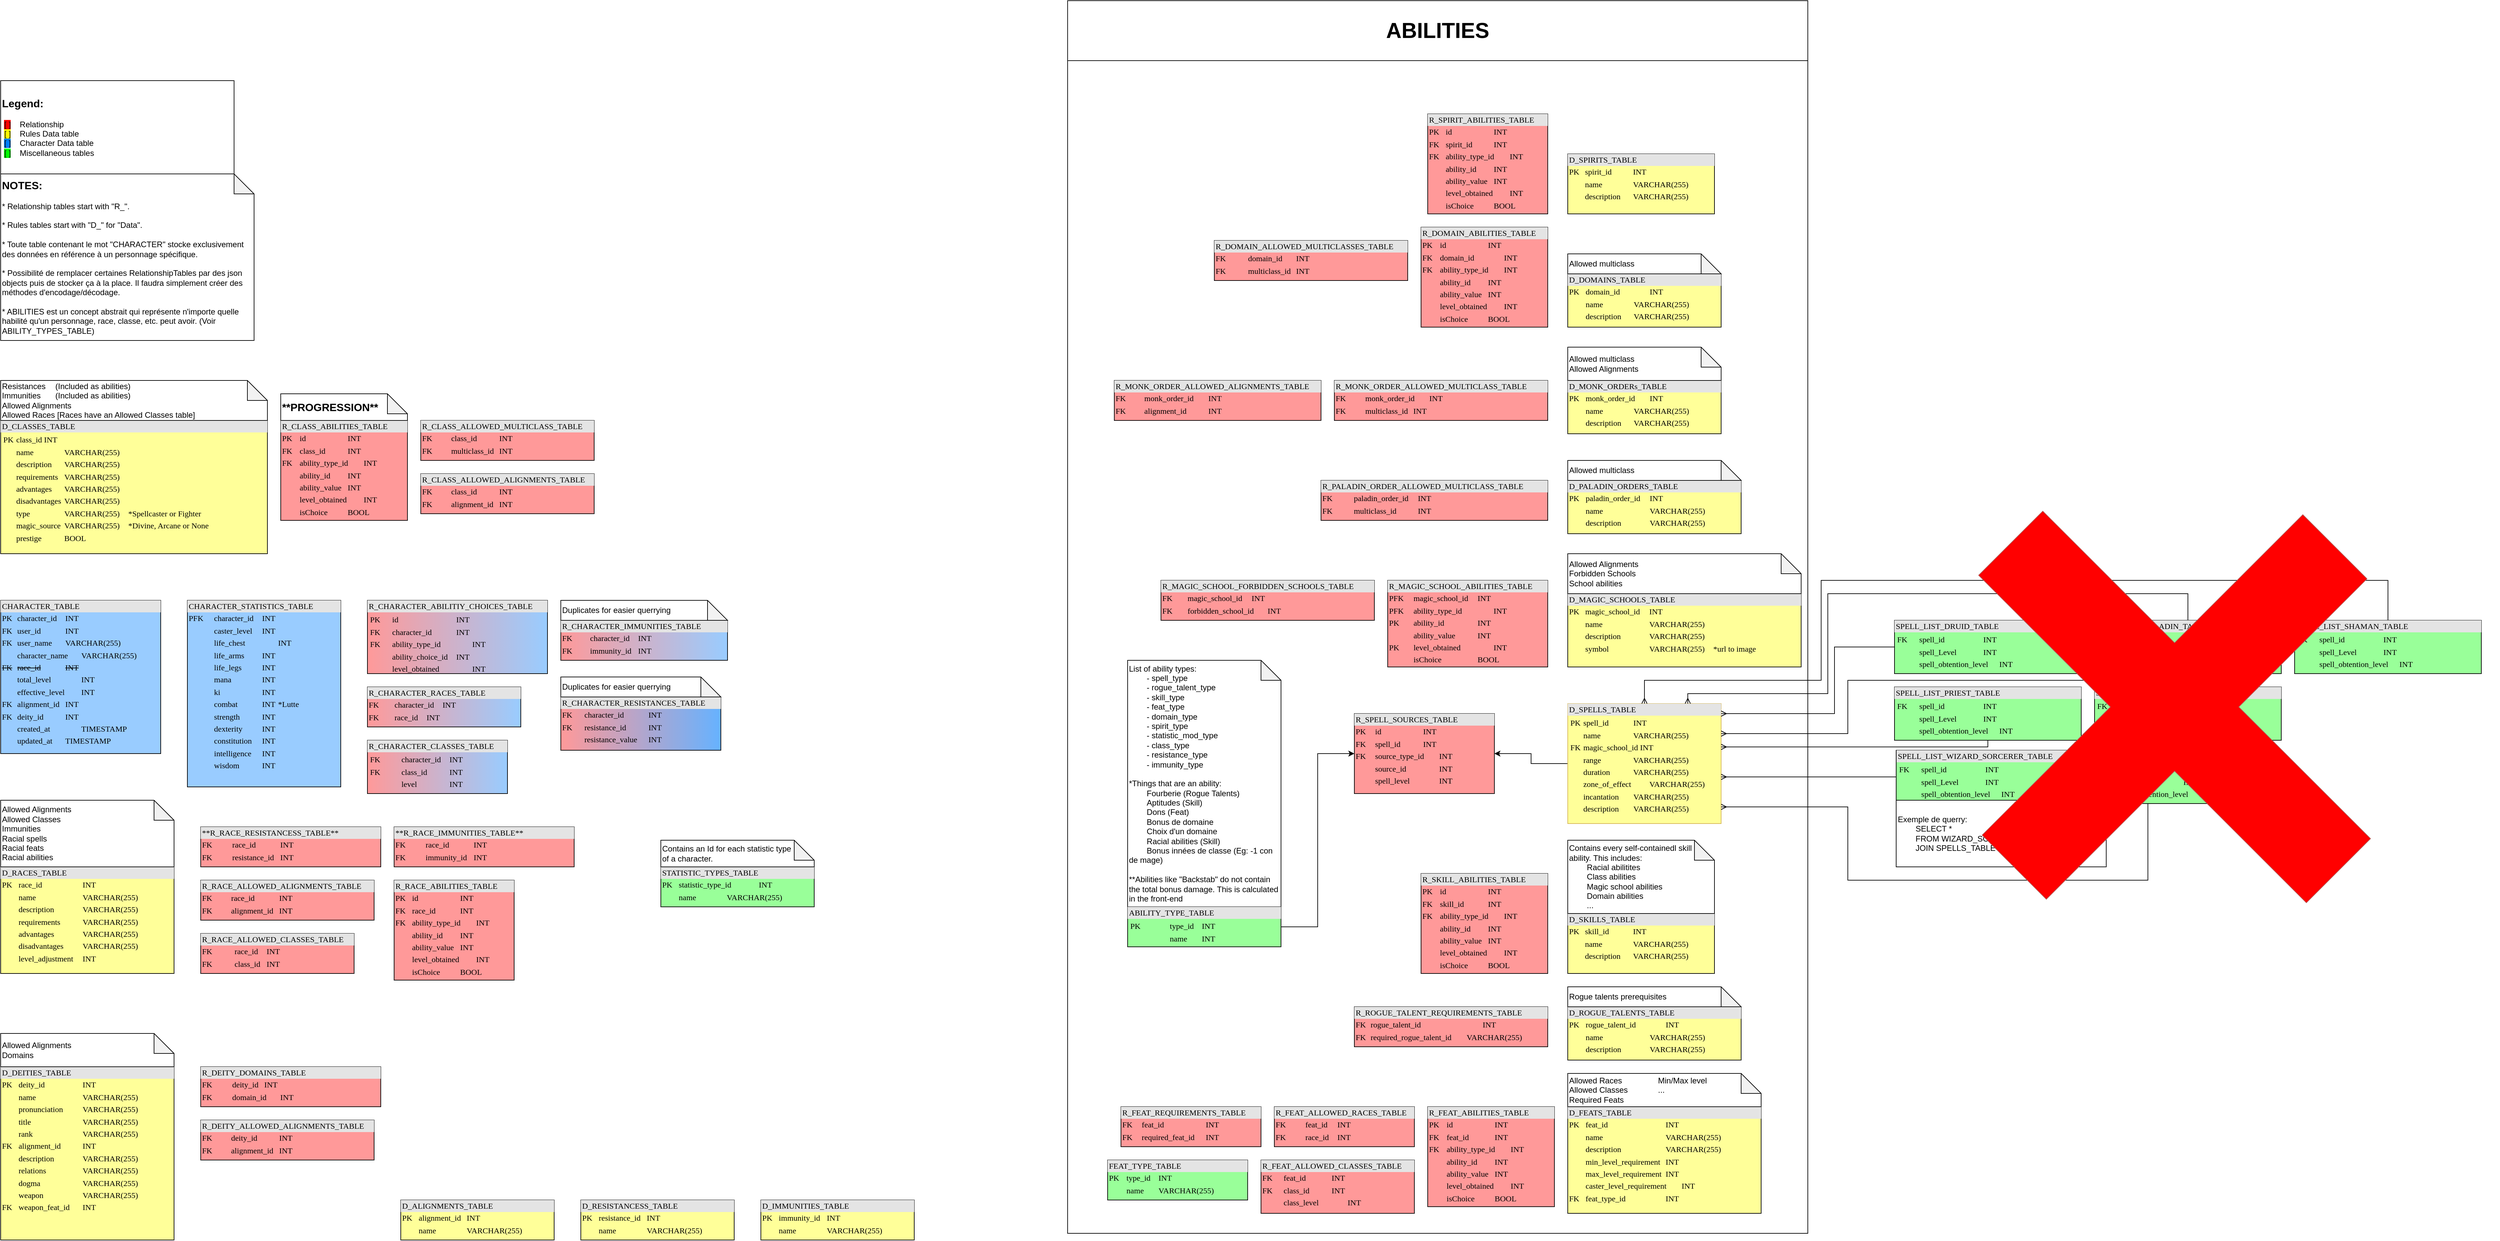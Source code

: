 <mxfile version="24.4.10" type="device">
  <diagram name="Page-1" id="2ca16b54-16f6-2749-3443-fa8db7711227">
    <mxGraphModel dx="2390" dy="2463" grid="1" gridSize="10" guides="1" tooltips="1" connect="1" arrows="1" fold="1" page="1" pageScale="1" pageWidth="1600" pageHeight="1200" background="none" math="0" shadow="0">
      <root>
        <mxCell id="0" />
        <mxCell id="1" parent="0" />
        <mxCell id="2ed32ef02a7f4228-8" value="&lt;div style=&quot;box-sizing: border-box ; width: 100% ; background: #e4e4e4 ; padding: 2px&quot;&gt;CHARACTER_TABLE&lt;/div&gt;&lt;table style=&quot;width: 100% ; font-size: 1em&quot; cellpadding=&quot;2&quot; cellspacing=&quot;0&quot;&gt;&lt;tbody&gt;&lt;tr&gt;&lt;td&gt;PK&lt;/td&gt;&lt;td&gt;character_id&lt;span style=&quot;white-space: pre;&quot;&gt;&#x9;&lt;/span&gt;INT&lt;/td&gt;&lt;/tr&gt;&lt;tr&gt;&lt;td&gt;FK&lt;/td&gt;&lt;td&gt;user_id&lt;span style=&quot;white-space: pre;&quot;&gt;&#x9;&lt;span style=&quot;white-space: pre;&quot;&gt;&#x9;&lt;/span&gt;&lt;/span&gt;INT&lt;/td&gt;&lt;/tr&gt;&lt;tr&gt;&lt;td&gt;FK&lt;/td&gt;&lt;td&gt;user_name&lt;span style=&quot;white-space: pre;&quot;&gt;&#x9;&lt;/span&gt;VARCHAR(255)&lt;/td&gt;&lt;/tr&gt;&lt;tr&gt;&lt;td&gt;&lt;/td&gt;&lt;td&gt;character_name&lt;span style=&quot;white-space: pre;&quot;&gt;&#x9;&lt;/span&gt;VARCHAR(255)&lt;/td&gt;&lt;/tr&gt;&lt;tr&gt;&lt;td&gt;&lt;strike&gt;FK&lt;/strike&gt;&lt;/td&gt;&lt;td&gt;&lt;strike&gt;race_id&lt;span style=&quot;white-space: pre;&quot;&gt;&#x9;&lt;span style=&quot;white-space: pre;&quot;&gt;&#x9;&lt;/span&gt;&lt;/span&gt;INT&lt;/strike&gt;&lt;/td&gt;&lt;/tr&gt;&lt;tr&gt;&lt;td&gt;&lt;br&gt;&lt;/td&gt;&lt;td&gt;total_level&lt;span style=&quot;white-space: pre;&quot;&gt;&#x9;&lt;span style=&quot;white-space: pre;&quot;&gt;&#x9;&lt;/span&gt;&lt;/span&gt;INT&lt;/td&gt;&lt;/tr&gt;&lt;tr&gt;&lt;td&gt;&lt;br&gt;&lt;/td&gt;&lt;td&gt;effective_level&lt;span style=&quot;white-space: pre;&quot;&gt;&#x9;&lt;/span&gt;INT&lt;/td&gt;&lt;/tr&gt;&lt;tr&gt;&lt;td&gt;FK&lt;/td&gt;&lt;td&gt;alignment_id&lt;span style=&quot;white-space: pre;&quot;&gt;&#x9;&lt;/span&gt;INT&lt;/td&gt;&lt;/tr&gt;&lt;tr&gt;&lt;td&gt;FK&lt;/td&gt;&lt;td&gt;deity_id&lt;span style=&quot;white-space: pre;&quot;&gt;&#x9;&lt;span style=&quot;white-space: pre;&quot;&gt;&#x9;&lt;/span&gt;&lt;/span&gt;INT&lt;/td&gt;&lt;/tr&gt;&lt;tr&gt;&lt;td&gt;&lt;br&gt;&lt;/td&gt;&lt;td&gt;created_at&lt;span style=&quot;white-space: pre;&quot;&gt;&#x9;&lt;/span&gt;&lt;span style=&quot;white-space: pre;&quot;&gt;&#x9;&lt;/span&gt;TIMESTAMP&lt;/td&gt;&lt;/tr&gt;&lt;tr&gt;&lt;td&gt;&lt;br&gt;&lt;/td&gt;&lt;td&gt;updated_at&lt;span style=&quot;white-space: pre;&quot;&gt;&#x9;&lt;/span&gt;TIMESTAMP&lt;/td&gt;&lt;/tr&gt;&lt;/tbody&gt;&lt;/table&gt;" style="verticalAlign=top;align=left;overflow=fill;html=1;rounded=0;shadow=0;comic=0;labelBackgroundColor=none;strokeWidth=1;fontFamily=Verdana;fontSize=12;fillColor=#99CCFF;" parent="1" vertex="1">
          <mxGeometry x="170" y="-170" width="240" height="230" as="geometry" />
        </mxCell>
        <mxCell id="2ed32ef02a7f4228-10" value="&lt;div style=&quot;box-sizing: border-box ; width: 100% ; background: #e4e4e4 ; padding: 2px&quot;&gt;SPELL_LIST_WIZARD_SORCERER_TABLE&lt;/div&gt;&lt;table style=&quot;width: 100% ; font-size: 1em&quot; cellpadding=&quot;2&quot; cellspacing=&quot;0&quot;&gt;&lt;tbody&gt;&lt;tr&gt;&lt;td&gt;&lt;table style=&quot;font-size: 1em; width: 280px;&quot; cellpadding=&quot;2&quot; cellspacing=&quot;0&quot;&gt;&lt;tbody&gt;&lt;tr&gt;&lt;td&gt;FK&lt;/td&gt;&lt;td&gt;spell_id&lt;span style=&quot;white-space: pre;&quot;&gt;&#x9;&lt;span style=&quot;white-space: pre;&quot;&gt;&#x9;&lt;/span&gt;&lt;span style=&quot;white-space: pre;&quot;&gt;&#x9;&lt;/span&gt;&lt;/span&gt;INT&lt;/td&gt;&lt;/tr&gt;&lt;tr&gt;&lt;td&gt;&lt;/td&gt;&lt;td&gt;spell_Level&lt;span style=&quot;white-space: pre;&quot;&gt;&#x9;&lt;span style=&quot;white-space: pre;&quot;&gt;&#x9;&lt;/span&gt;&lt;/span&gt;INT&lt;/td&gt;&lt;/tr&gt;&lt;tr&gt;&lt;td&gt;&lt;br&gt;&lt;/td&gt;&lt;td&gt;spell_obtention_level&lt;span style=&quot;white-space: pre;&quot;&gt;&#x9;&lt;/span&gt;INT&lt;/td&gt;&lt;/tr&gt;&lt;/tbody&gt;&lt;/table&gt;&lt;/td&gt;&lt;td&gt;&lt;br&gt;&lt;/td&gt;&lt;/tr&gt;&lt;tr&gt;&lt;td&gt;&lt;br&gt;&lt;/td&gt;&lt;td&gt;&lt;br&gt;&lt;/td&gt;&lt;/tr&gt;&lt;tr&gt;&lt;td&gt;&lt;/td&gt;&lt;td&gt;&lt;br&gt;&lt;/td&gt;&lt;/tr&gt;&lt;/tbody&gt;&lt;/table&gt;" style="verticalAlign=top;align=left;overflow=fill;html=1;rounded=0;shadow=0;comic=0;labelBackgroundColor=none;strokeWidth=1;fontFamily=Verdana;fontSize=12;perimeterSpacing=0;fillColor=#99FF99;" parent="1" vertex="1">
          <mxGeometry x="3012.5" y="55" width="280" height="80" as="geometry" />
        </mxCell>
        <mxCell id="r41su7VvQPEa5vtIE5Kx-3" style="edgeStyle=orthogonalEdgeStyle;rounded=0;orthogonalLoop=1;jettySize=auto;html=1;" parent="1" source="zohRU4czlh0Yd2OMQPJG-2" target="r41su7VvQPEa5vtIE5Kx-1" edge="1">
          <mxGeometry relative="1" as="geometry" />
        </mxCell>
        <mxCell id="zohRU4czlh0Yd2OMQPJG-2" value="&lt;div style=&quot;box-sizing:border-box;width:100%;background:#e4e4e4;padding:2px;&quot;&gt;D_SPELLS_TABLE&lt;/div&gt;&lt;table style=&quot;width:100%;font-size:1em;&quot; cellpadding=&quot;2&quot; cellspacing=&quot;0&quot;&gt;&lt;tbody&gt;&lt;tr&gt;&lt;td&gt;&lt;table style=&quot;font-size: 1em; background-color: initial; width: 176px;&quot; cellpadding=&quot;2&quot; cellspacing=&quot;0&quot;&gt;&lt;tbody&gt;&lt;tr&gt;&lt;td&gt;PK&lt;/td&gt;&lt;td&gt;spell_id&lt;span style=&quot;white-space: pre;&quot;&gt;&#x9;&lt;span style=&quot;white-space: pre;&quot;&gt;&#x9;&lt;/span&gt; &lt;/span&gt;INT&lt;/td&gt;&lt;/tr&gt;&lt;tr&gt;&lt;td&gt;&lt;br&gt;&lt;/td&gt;&lt;td&gt;name&lt;span style=&quot;white-space: pre;&quot;&gt;&#x9;&lt;span style=&quot;white-space: pre;&quot;&gt;&#x9;&lt;/span&gt; &lt;/span&gt;VARCHAR(255)&lt;/td&gt;&lt;/tr&gt;&lt;tr&gt;&lt;td&gt;FK&lt;/td&gt;&lt;td&gt;magic_school_id INT&lt;/td&gt;&lt;/tr&gt;&lt;tr&gt;&lt;td&gt;&lt;br&gt;&lt;/td&gt;&lt;td&gt;range&lt;span style=&quot;white-space: pre;&quot;&gt;&#x9;&lt;span style=&quot;white-space: pre;&quot;&gt;&#x9;&lt;/span&gt; &lt;/span&gt;VARCHAR(255)&lt;br&gt;&lt;/td&gt;&lt;/tr&gt;&lt;tr&gt;&lt;td&gt;&lt;br&gt;&lt;/td&gt;&lt;td&gt;duration&lt;span style=&quot;white-space: pre;&quot;&gt;&#x9;&lt;span style=&quot;white-space: pre;&quot;&gt;&#x9;&lt;/span&gt; &lt;/span&gt;VARCHAR(255)&lt;br&gt;&lt;/td&gt;&lt;/tr&gt;&lt;tr&gt;&lt;td&gt;&lt;br&gt;&lt;/td&gt;&lt;td&gt;zone_of_effect&lt;span style=&quot;white-space: pre;&quot;&gt;&#x9;&lt;/span&gt;&amp;nbsp;VARCHAR(255)&lt;br&gt;&lt;/td&gt;&lt;/tr&gt;&lt;tr&gt;&lt;td&gt;&lt;br&gt;&lt;/td&gt;&lt;td&gt;incantation&lt;span style=&quot;white-space: pre;&quot;&gt;&#x9;&lt;/span&gt;&amp;nbsp;VARCHAR(255)&lt;/td&gt;&lt;/tr&gt;&lt;tr&gt;&lt;td&gt;&lt;br&gt;&lt;/td&gt;&lt;td&gt;description&lt;span style=&quot;white-space: pre;&quot;&gt;&#x9;&lt;/span&gt;&amp;nbsp;VARCHAR(255)&lt;/td&gt;&lt;/tr&gt;&lt;tr&gt;&lt;td&gt;&lt;br&gt;&lt;/td&gt;&lt;td&gt;&lt;br&gt;&lt;/td&gt;&lt;/tr&gt;&lt;/tbody&gt;&lt;/table&gt;&lt;/td&gt;&lt;td&gt;&lt;br&gt;&lt;/td&gt;&lt;/tr&gt;&lt;/tbody&gt;&lt;/table&gt;" style="verticalAlign=top;align=left;overflow=fill;html=1;rounded=0;shadow=0;comic=0;labelBackgroundColor=none;strokeWidth=1;fontFamily=Verdana;fontSize=12;fillColor=#FFFF99;strokeColor=#d6b656;" parent="1" vertex="1">
          <mxGeometry x="2520" y="-15" width="230" height="180" as="geometry" />
        </mxCell>
        <mxCell id="zohRU4czlh0Yd2OMQPJG-3" value="Exemple de querry:&lt;div&gt;&lt;span style=&quot;white-space: pre;&quot;&gt;&#x9;&lt;/span&gt;SELECT * &lt;br&gt;&lt;span style=&quot;white-space: pre;&quot;&gt;&#x9;&lt;/span&gt;FROM WIZARD_SORCERER_SPELL_LIST_TABLE&lt;br&gt;&lt;/div&gt;&lt;div&gt;&lt;span style=&quot;white-space: pre;&quot;&gt;&#x9;&lt;/span&gt;JOIN SPELLS_TABLE USING (spell_id);&lt;br&gt;&lt;/div&gt;" style="shape=note;whiteSpace=wrap;html=1;backgroundOutline=1;darkOpacity=0.05;align=left;size=35;" parent="1" vertex="1">
          <mxGeometry x="3012.5" y="130" width="315" height="100" as="geometry" />
        </mxCell>
        <mxCell id="MzCK5zkLW3Rc8-jsXJZG-1" value="" style="edgeStyle=orthogonalEdgeStyle;fontSize=12;html=1;endArrow=ERmany;rounded=0;" parent="1" source="2ed32ef02a7f4228-10" target="zohRU4czlh0Yd2OMQPJG-2" edge="1">
          <mxGeometry width="100" height="100" relative="1" as="geometry">
            <mxPoint x="2437.5" y="-100" as="sourcePoint" />
            <mxPoint x="2537.5" y="-200" as="targetPoint" />
            <Array as="points">
              <mxPoint x="3040" y="90" />
              <mxPoint x="3040" y="90" />
            </Array>
          </mxGeometry>
        </mxCell>
        <mxCell id="MzCK5zkLW3Rc8-jsXJZG-4" value="&lt;div style=&quot;box-sizing: border-box ; width: 100% ; background: #e4e4e4 ; padding: 2px&quot;&gt;D_CLASSES_TABLE&lt;/div&gt;&lt;table style=&quot;width: 100% ; font-size: 1em&quot; cellpadding=&quot;2&quot; cellspacing=&quot;0&quot;&gt;&lt;tbody&gt;&lt;tr&gt;&lt;td&gt;&lt;table style=&quot;font-size: 1em; width: 280px;&quot; cellpadding=&quot;2&quot; cellspacing=&quot;0&quot;&gt;&lt;tbody&gt;&lt;tr&gt;&lt;td&gt;PK&lt;/td&gt;&lt;td&gt;class_id INT&lt;/td&gt;&lt;/tr&gt;&lt;tr&gt;&lt;td&gt;&lt;/td&gt;&lt;td&gt;name&lt;span style=&quot;white-space: pre;&quot;&gt;&#x9;&lt;span style=&quot;white-space: pre;&quot;&gt;&#x9;&lt;/span&gt;&lt;/span&gt;VARCHAR(255)&lt;/td&gt;&lt;/tr&gt;&lt;tr&gt;&lt;td&gt;&lt;br&gt;&lt;/td&gt;&lt;td&gt;description&lt;span style=&quot;white-space: pre;&quot;&gt;&#x9;&lt;/span&gt;VARCHAR(255)&lt;/td&gt;&lt;/tr&gt;&lt;tr&gt;&lt;td&gt;&lt;br&gt;&lt;/td&gt;&lt;td&gt;requirements&lt;span style=&quot;white-space: pre;&quot;&gt;&#x9;&lt;/span&gt;VARCHAR(255)&lt;/td&gt;&lt;/tr&gt;&lt;tr&gt;&lt;td&gt;&lt;br&gt;&lt;/td&gt;&lt;td&gt;advantages&lt;span style=&quot;white-space: pre;&quot;&gt;&#x9;&lt;/span&gt;VARCHAR(255)&lt;/td&gt;&lt;/tr&gt;&lt;tr&gt;&lt;td&gt;&lt;br&gt;&lt;/td&gt;&lt;td&gt;disadvantages&lt;span style=&quot;white-space: pre;&quot;&gt;&#x9;&lt;/span&gt;VARCHAR(255)&lt;/td&gt;&lt;/tr&gt;&lt;tr&gt;&lt;td&gt;&lt;br&gt;&lt;/td&gt;&lt;td&gt;type&lt;span style=&quot;white-space: pre;&quot;&gt;&#x9;&lt;/span&gt;&lt;span style=&quot;white-space: pre;&quot;&gt;&#x9;&lt;/span&gt;&lt;span style=&quot;white-space: pre;&quot;&gt;&#x9;&lt;/span&gt;VARCHAR(255)&lt;span style=&quot;white-space: pre;&quot;&gt;&#x9;&lt;/span&gt;*Spellcaster or Fighter&lt;/td&gt;&lt;/tr&gt;&lt;tr&gt;&lt;td&gt;&lt;br&gt;&lt;/td&gt;&lt;td&gt;magic_source&lt;span style=&quot;white-space: pre;&quot;&gt;&#x9;&lt;/span&gt;VARCHAR(255)&lt;span style=&quot;white-space: pre;&quot;&gt;&#x9;&lt;/span&gt;*Divine, Arcane or None&lt;/td&gt;&lt;/tr&gt;&lt;tr&gt;&lt;td&gt;&lt;br&gt;&lt;/td&gt;&lt;td&gt;prestige&lt;span style=&quot;white-space: pre;&quot;&gt;&#x9;&lt;/span&gt;&lt;span style=&quot;white-space: pre;&quot;&gt;&#x9;&lt;/span&gt;BOOL&lt;/td&gt;&lt;/tr&gt;&lt;tr&gt;&lt;td&gt;&lt;br&gt;&lt;/td&gt;&lt;td&gt;&lt;br&gt;&lt;/td&gt;&lt;/tr&gt;&lt;tr&gt;&lt;td&gt;&lt;br&gt;&lt;/td&gt;&lt;td&gt;&lt;br&gt;&lt;/td&gt;&lt;/tr&gt;&lt;tr&gt;&lt;td&gt;&lt;br&gt;&lt;/td&gt;&lt;td&gt;&lt;br&gt;&lt;/td&gt;&lt;/tr&gt;&lt;tr&gt;&lt;td&gt;&lt;br&gt;&lt;/td&gt;&lt;td&gt;&lt;br&gt;&lt;/td&gt;&lt;/tr&gt;&lt;tr&gt;&lt;td&gt;&lt;br&gt;&lt;/td&gt;&lt;td&gt;&lt;br&gt;&lt;/td&gt;&lt;/tr&gt;&lt;/tbody&gt;&lt;/table&gt;&lt;/td&gt;&lt;td&gt;&lt;br&gt;&lt;/td&gt;&lt;/tr&gt;&lt;tr&gt;&lt;td&gt;&lt;br&gt;&lt;/td&gt;&lt;td&gt;&lt;br&gt;&lt;/td&gt;&lt;/tr&gt;&lt;tr&gt;&lt;td&gt;&lt;/td&gt;&lt;td&gt;&lt;br&gt;&lt;/td&gt;&lt;/tr&gt;&lt;/tbody&gt;&lt;/table&gt;" style="verticalAlign=top;align=left;overflow=fill;html=1;rounded=0;shadow=0;comic=0;labelBackgroundColor=none;strokeWidth=1;fontFamily=Verdana;fontSize=12;perimeterSpacing=0;fillColor=#FFFF99;" parent="1" vertex="1">
          <mxGeometry x="170" y="-440" width="400" height="200" as="geometry" />
        </mxCell>
        <mxCell id="MzCK5zkLW3Rc8-jsXJZG-9" value="&lt;div style=&quot;box-sizing: border-box ; width: 100% ; background: #e4e4e4 ; padding: 2px&quot;&gt;R_CHARACTER_CLASSES_TABLE&lt;/div&gt;&lt;table style=&quot;width: 100% ; font-size: 1em&quot; cellpadding=&quot;2&quot; cellspacing=&quot;0&quot;&gt;&lt;tbody&gt;&lt;tr&gt;&lt;td&gt;&lt;table style=&quot;font-size: 1em; width: 280px;&quot; cellpadding=&quot;2&quot; cellspacing=&quot;0&quot;&gt;&lt;tbody&gt;&lt;tr&gt;&lt;td&gt;FK&lt;/td&gt;&lt;td&gt;character_id&lt;span style=&quot;white-space: pre;&quot;&gt;&#x9;&lt;/span&gt;INT&lt;/td&gt;&lt;/tr&gt;&lt;tr&gt;&lt;td&gt;FK&lt;/td&gt;&lt;td&gt;class_id &lt;span style=&quot;white-space: pre;&quot;&gt;&#x9;&lt;span style=&quot;white-space: pre;&quot;&gt;&#x9;&lt;/span&gt;&lt;/span&gt;INT&lt;/td&gt;&lt;/tr&gt;&lt;tr&gt;&lt;td&gt;&lt;br&gt;&lt;/td&gt;&lt;td&gt;level &lt;span style=&quot;white-space: pre;&quot;&gt;&#x9;&lt;/span&gt;&lt;span style=&quot;white-space: pre;&quot;&gt;&#x9;&lt;/span&gt;INT&lt;/td&gt;&lt;/tr&gt;&lt;/tbody&gt;&lt;/table&gt;&lt;/td&gt;&lt;td&gt;&lt;br&gt;&lt;/td&gt;&lt;/tr&gt;&lt;tr&gt;&lt;td&gt;&lt;br&gt;&lt;/td&gt;&lt;td&gt;&lt;br&gt;&lt;/td&gt;&lt;/tr&gt;&lt;tr&gt;&lt;td&gt;&lt;/td&gt;&lt;td&gt;&lt;br&gt;&lt;/td&gt;&lt;/tr&gt;&lt;/tbody&gt;&lt;/table&gt;" style="verticalAlign=top;align=left;overflow=fill;html=1;rounded=0;shadow=0;comic=0;labelBackgroundColor=none;strokeWidth=1;fontFamily=Verdana;fontSize=12;perimeterSpacing=0;fillColor=#FF9999;gradientColor=#99CCFF;gradientDirection=east;" parent="1" vertex="1">
          <mxGeometry x="720" y="40" width="210" height="80" as="geometry" />
        </mxCell>
        <mxCell id="NZ-n7kVu8SsqV2p408Ci-4" value="&lt;div style=&quot;box-sizing: border-box ; width: 100% ; background: #e4e4e4 ; padding: 2px&quot;&gt;CHARACTER_STATISTICS_TABLE&lt;/div&gt;&lt;table style=&quot;width: 100% ; font-size: 1em&quot; cellpadding=&quot;2&quot; cellspacing=&quot;0&quot;&gt;&lt;tbody&gt;&lt;tr&gt;&lt;td&gt;PFK&lt;/td&gt;&lt;td&gt;character_id&lt;span style=&quot;white-space: pre;&quot;&gt;&#x9;&lt;/span&gt;INT&lt;/td&gt;&lt;/tr&gt;&lt;tr&gt;&lt;td&gt;&lt;br&gt;&lt;/td&gt;&lt;td&gt;caster_level&lt;span style=&quot;white-space: pre;&quot;&gt;&#x9;&lt;/span&gt;INT&lt;/td&gt;&lt;/tr&gt;&lt;tr&gt;&lt;td&gt;&lt;br&gt;&lt;/td&gt;&lt;td&gt;life_chest&lt;span style=&quot;white-space-collapse: preserve;&quot;&gt;&#x9;&lt;span style=&quot;white-space: pre;&quot;&gt;&#x9;&lt;/span&gt;&lt;/span&gt;INT&lt;br&gt;&lt;/td&gt;&lt;/tr&gt;&lt;tr&gt;&lt;td&gt;&lt;br&gt;&lt;/td&gt;&lt;td&gt;life_arms&lt;span style=&quot;white-space-collapse: preserve;&quot;&gt;&#x9;&lt;span style=&quot;white-space: pre;&quot;&gt;&#x9;&lt;/span&gt;&lt;/span&gt;INT&lt;br&gt;&lt;/td&gt;&lt;/tr&gt;&lt;tr&gt;&lt;td&gt;&lt;br&gt;&lt;/td&gt;&lt;td&gt;life_legs&lt;span style=&quot;white-space-collapse: preserve;&quot;&gt;&#x9;&lt;span style=&quot;white-space: pre;&quot;&gt;&#x9;&lt;/span&gt;&lt;/span&gt;INT&lt;/td&gt;&lt;/tr&gt;&lt;tr&gt;&lt;td&gt;&lt;br&gt;&lt;/td&gt;&lt;td&gt;mana&lt;span style=&quot;white-space: pre;&quot;&gt;&#x9;&lt;span style=&quot;white-space: pre;&quot;&gt;&#x9;&lt;/span&gt;&lt;/span&gt;INT&lt;span style=&quot;white-space: pre;&quot;&gt;&#x9;&lt;/span&gt;&lt;br&gt;&lt;/td&gt;&lt;/tr&gt;&lt;tr&gt;&lt;td&gt;&lt;br&gt;&lt;/td&gt;&lt;td&gt;ki&lt;span style=&quot;white-space: pre;&quot;&gt;&#x9;&lt;span style=&quot;white-space: pre;&quot;&gt;&#x9;&lt;/span&gt;&lt;span style=&quot;white-space: pre;&quot;&gt;&#x9;&lt;/span&gt;&lt;/span&gt;INT&lt;br&gt;&lt;/td&gt;&lt;/tr&gt;&lt;tr&gt;&lt;td&gt;&lt;br&gt;&lt;/td&gt;&lt;td&gt;combat&lt;span style=&quot;white-space: pre;&quot;&gt;&#x9;&lt;span style=&quot;white-space: pre;&quot;&gt;&#x9;&lt;/span&gt;&lt;/span&gt;INT&lt;span style=&quot;white-space: pre;&quot;&gt;&#x9;&lt;/span&gt;*Lutte&lt;/td&gt;&lt;/tr&gt;&lt;tr&gt;&lt;td&gt;&lt;br&gt;&lt;/td&gt;&lt;td&gt;strength&lt;span style=&quot;white-space: pre;&quot;&gt;&#x9;&lt;span style=&quot;white-space: pre;&quot;&gt;&#x9;&lt;/span&gt;&lt;/span&gt;INT&lt;/td&gt;&lt;/tr&gt;&lt;tr&gt;&lt;td&gt;&lt;br&gt;&lt;/td&gt;&lt;td&gt;dexterity&lt;span style=&quot;white-space: pre;&quot;&gt;&#x9;&lt;span style=&quot;white-space: pre;&quot;&gt;&#x9;&lt;/span&gt;&lt;/span&gt;INT&lt;/td&gt;&lt;/tr&gt;&lt;tr&gt;&lt;td&gt;&lt;br&gt;&lt;/td&gt;&lt;td&gt;constitution&lt;span style=&quot;white-space: pre;&quot;&gt;&#x9;&lt;/span&gt;INT&lt;br&gt;&lt;/td&gt;&lt;/tr&gt;&lt;tr&gt;&lt;td&gt;&lt;br&gt;&lt;/td&gt;&lt;td&gt;intelligence&lt;span style=&quot;white-space: pre;&quot;&gt;&#x9;&lt;/span&gt;INT&lt;br&gt;&lt;/td&gt;&lt;/tr&gt;&lt;tr&gt;&lt;td&gt;&lt;br&gt;&lt;/td&gt;&lt;td&gt;wisdom&lt;span style=&quot;white-space: pre;&quot;&gt;&#x9;&lt;span style=&quot;white-space: pre;&quot;&gt;&#x9;&lt;/span&gt;&lt;/span&gt;INT&lt;br&gt;&lt;/td&gt;&lt;/tr&gt;&lt;tr&gt;&lt;td&gt;&lt;br&gt;&lt;/td&gt;&lt;td&gt;&lt;br&gt;&lt;/td&gt;&lt;/tr&gt;&lt;/tbody&gt;&lt;/table&gt;" style="verticalAlign=top;align=left;overflow=fill;html=1;rounded=0;shadow=0;comic=0;labelBackgroundColor=none;strokeWidth=1;fontFamily=Verdana;fontSize=12;fillColor=#99CCFF;" parent="1" vertex="1">
          <mxGeometry x="450" y="-170" width="230" height="280" as="geometry" />
        </mxCell>
        <mxCell id="NZ-n7kVu8SsqV2p408Ci-5" value="&lt;div style=&quot;box-sizing: border-box ; width: 100% ; background: #e4e4e4 ; padding: 2px&quot;&gt;D_DEITIES_TABLE&lt;/div&gt;&lt;table style=&quot;width: 100% ; font-size: 1em&quot; cellpadding=&quot;2&quot; cellspacing=&quot;0&quot;&gt;&lt;tbody&gt;&lt;tr&gt;&lt;td&gt;PK&lt;/td&gt;&lt;td&gt;deity_id&lt;span style=&quot;white-space: pre;&quot;&gt;&#x9;&lt;span style=&quot;white-space: pre;&quot;&gt;&#x9;&lt;span style=&quot;white-space: pre;&quot;&gt;&#x9;&lt;/span&gt;&lt;/span&gt;&lt;/span&gt;INT&lt;/td&gt;&lt;/tr&gt;&lt;tr&gt;&lt;td&gt;&lt;br&gt;&lt;/td&gt;&lt;td&gt;name&lt;span style=&quot;white-space: pre;&quot;&gt;&#x9;&lt;span style=&quot;white-space: pre;&quot;&gt;&#x9;&lt;span style=&quot;white-space: pre;&quot;&gt;&#x9;&lt;/span&gt;&lt;/span&gt;&lt;/span&gt;VARCHAR(255)&lt;/td&gt;&lt;/tr&gt;&lt;tr&gt;&lt;td&gt;&lt;br&gt;&lt;/td&gt;&lt;td&gt;pronunciation&lt;span style=&quot;white-space: pre;&quot;&gt;&#x9;&lt;span style=&quot;white-space: pre;&quot;&gt;&#x9;&lt;/span&gt;&lt;/span&gt;VARCHAR(255)&lt;/td&gt;&lt;/tr&gt;&lt;tr&gt;&lt;td&gt;&lt;br&gt;&lt;/td&gt;&lt;td&gt;title&lt;span style=&quot;white-space: pre;&quot;&gt;&#x9;&lt;span style=&quot;white-space: pre;&quot;&gt;&#x9;&lt;/span&gt;&lt;span style=&quot;white-space: pre;&quot;&gt;&#x9;&lt;span style=&quot;white-space: pre;&quot;&gt;&#x9;&lt;/span&gt;&lt;/span&gt;&lt;/span&gt;VARCHAR(255)&lt;/td&gt;&lt;/tr&gt;&lt;tr&gt;&lt;td&gt;&lt;br&gt;&lt;/td&gt;&lt;td&gt;rank&lt;span style=&quot;white-space: pre;&quot;&gt;&#x9;&lt;span style=&quot;white-space: pre;&quot;&gt;&#x9;&lt;/span&gt;&lt;span style=&quot;white-space: pre;&quot;&gt;&#x9;&lt;span style=&quot;white-space: pre;&quot;&gt;&#x9;&lt;/span&gt;&lt;/span&gt;&lt;/span&gt;VARCHAR(255)&lt;/td&gt;&lt;/tr&gt;&lt;tr&gt;&lt;td&gt;FK&lt;/td&gt;&lt;td&gt;alignment_id&lt;span style=&quot;white-space: pre;&quot;&gt;&#x9;&lt;span style=&quot;white-space: pre;&quot;&gt;&#x9;&lt;/span&gt;&lt;/span&gt;INT&lt;/td&gt;&lt;/tr&gt;&lt;tr&gt;&lt;td&gt;&lt;br&gt;&lt;/td&gt;&lt;td&gt;description&lt;span style=&quot;white-space: pre;&quot;&gt;&#x9;&lt;span style=&quot;white-space: pre;&quot;&gt;&#x9;&lt;/span&gt;&lt;/span&gt;VARCHAR(255)&lt;/td&gt;&lt;/tr&gt;&lt;tr&gt;&lt;td&gt;&lt;br&gt;&lt;/td&gt;&lt;td&gt;relations&lt;span style=&quot;white-space: pre;&quot;&gt;&#x9;&lt;span style=&quot;white-space: pre;&quot;&gt;&#x9;&lt;span style=&quot;white-space: pre;&quot;&gt;&#x9;&lt;/span&gt;&lt;/span&gt;&lt;/span&gt;VARCHAR(255)&lt;br&gt;&lt;/td&gt;&lt;/tr&gt;&lt;tr&gt;&lt;td&gt;&lt;br&gt;&lt;/td&gt;&lt;td&gt;dogma&lt;span style=&quot;white-space: pre;&quot;&gt;&#x9;&lt;span style=&quot;white-space: pre;&quot;&gt;&#x9;&lt;span style=&quot;white-space: pre;&quot;&gt;&#x9;&lt;/span&gt;&lt;/span&gt;&lt;/span&gt;VARCHAR(255)&lt;br&gt;&lt;/td&gt;&lt;/tr&gt;&lt;tr&gt;&lt;td&gt;&lt;br&gt;&lt;/td&gt;&lt;td&gt;weapon&lt;span style=&quot;white-space-collapse: preserve;&quot;&gt;&#x9;&lt;span style=&quot;white-space: pre;&quot;&gt;&#x9;&lt;/span&gt;&lt;span style=&quot;white-space: pre;&quot;&gt;&#x9;&lt;/span&gt;&lt;/span&gt;VARCHAR(255)&lt;br&gt;&lt;/td&gt;&lt;/tr&gt;&lt;tr&gt;&lt;td&gt;FK&lt;/td&gt;&lt;td&gt;weapon_feat_id&lt;span style=&quot;white-space: pre;&quot;&gt;&#x9;&lt;/span&gt;INT&lt;/td&gt;&lt;/tr&gt;&lt;/tbody&gt;&lt;/table&gt;" style="verticalAlign=top;align=left;overflow=fill;html=1;rounded=0;shadow=0;comic=0;labelBackgroundColor=none;strokeWidth=1;fontFamily=Verdana;fontSize=12;fillColor=#FFFF99;" parent="1" vertex="1">
          <mxGeometry x="170" y="530" width="260" height="260" as="geometry" />
        </mxCell>
        <mxCell id="NZ-n7kVu8SsqV2p408Ci-10" value="&lt;div style=&quot;box-sizing: border-box ; width: 100% ; background: #e4e4e4 ; padding: 2px&quot;&gt;D_ALIGNMENTS_TABLE&lt;/div&gt;&lt;table style=&quot;width: 100% ; font-size: 1em&quot; cellpadding=&quot;2&quot; cellspacing=&quot;0&quot;&gt;&lt;tbody&gt;&lt;tr&gt;&lt;td&gt;PK&lt;/td&gt;&lt;td&gt;alignment_id&lt;span style=&quot;white-space: pre;&quot;&gt;&#x9;&lt;/span&gt;INT&lt;/td&gt;&lt;/tr&gt;&lt;tr&gt;&lt;td&gt;&lt;br&gt;&lt;/td&gt;&lt;td&gt;name&lt;span style=&quot;white-space: pre;&quot;&gt;&#x9;&lt;span style=&quot;white-space: pre;&quot;&gt;&#x9;&lt;/span&gt;&lt;/span&gt;VARCHAR(255)&lt;/td&gt;&lt;/tr&gt;&lt;tr&gt;&lt;td&gt;&lt;br&gt;&lt;/td&gt;&lt;td&gt;&lt;/td&gt;&lt;/tr&gt;&lt;/tbody&gt;&lt;/table&gt;" style="verticalAlign=top;align=left;overflow=fill;html=1;rounded=0;shadow=0;comic=0;labelBackgroundColor=none;strokeWidth=1;fontFamily=Verdana;fontSize=12;fillColor=#FFFF99;" parent="1" vertex="1">
          <mxGeometry x="770" y="730" width="230" height="60" as="geometry" />
        </mxCell>
        <mxCell id="NZ-n7kVu8SsqV2p408Ci-11" value="&lt;div style=&quot;box-sizing: border-box ; width: 100% ; background: #e4e4e4 ; padding: 2px&quot;&gt;R_DEITY_ALLOWED_ALIGNMENTS_TABLE&lt;/div&gt;&lt;table style=&quot;width: 100% ; font-size: 1em&quot; cellpadding=&quot;2&quot; cellspacing=&quot;0&quot;&gt;&lt;tbody&gt;&lt;tr&gt;&lt;td&gt;FK&lt;/td&gt;&lt;td&gt;deity_id&lt;span style=&quot;white-space: pre;&quot;&gt;&#x9;&lt;span style=&quot;white-space: pre;&quot;&gt;&#x9;&lt;/span&gt;&lt;/span&gt;INT&lt;/td&gt;&lt;/tr&gt;&lt;tr&gt;&lt;td&gt;FK&lt;/td&gt;&lt;td&gt;alignment_id&lt;span style=&quot;white-space: pre;&quot;&gt;&#x9;&lt;/span&gt;INT&lt;/td&gt;&lt;/tr&gt;&lt;tr&gt;&lt;td&gt;&lt;br&gt;&lt;/td&gt;&lt;td&gt;&lt;br&gt;&lt;/td&gt;&lt;/tr&gt;&lt;/tbody&gt;&lt;/table&gt;" style="verticalAlign=top;align=left;overflow=fill;html=1;rounded=0;shadow=0;comic=0;labelBackgroundColor=none;strokeWidth=1;fontFamily=Verdana;fontSize=12;fillColor=#FF9999;" parent="1" vertex="1">
          <mxGeometry x="470" y="610" width="260" height="60" as="geometry" />
        </mxCell>
        <mxCell id="NZ-n7kVu8SsqV2p408Ci-12" value="&lt;div style=&quot;box-sizing: border-box ; width: 100% ; background: #e4e4e4 ; padding: 2px&quot;&gt;R_DEITY_DOMAINS_TABLE&lt;/div&gt;&lt;table style=&quot;width: 100% ; font-size: 1em&quot; cellpadding=&quot;2&quot; cellspacing=&quot;0&quot;&gt;&lt;tbody&gt;&lt;tr&gt;&lt;td&gt;FK&lt;/td&gt;&lt;td&gt;deity_id&lt;span style=&quot;white-space: pre;&quot;&gt;&#x9;&lt;/span&gt;INT&lt;/td&gt;&lt;/tr&gt;&lt;tr&gt;&lt;td&gt;FK&lt;/td&gt;&lt;td&gt;domain_id&lt;span style=&quot;white-space: pre;&quot;&gt;&#x9;&lt;/span&gt;INT&lt;/td&gt;&lt;/tr&gt;&lt;tr&gt;&lt;td&gt;&lt;br&gt;&lt;/td&gt;&lt;td&gt;&lt;br&gt;&lt;/td&gt;&lt;/tr&gt;&lt;/tbody&gt;&lt;/table&gt;" style="verticalAlign=top;align=left;overflow=fill;html=1;rounded=0;shadow=0;comic=0;labelBackgroundColor=none;strokeWidth=1;fontFamily=Verdana;fontSize=12;fillColor=#FF9999;" parent="1" vertex="1">
          <mxGeometry x="470" y="530" width="270" height="60" as="geometry" />
        </mxCell>
        <mxCell id="NZ-n7kVu8SsqV2p408Ci-15" value="&lt;div style=&quot;box-sizing: border-box ; width: 100% ; background: #e4e4e4 ; padding: 2px&quot;&gt;D_RACES_TABLE&lt;/div&gt;&lt;table style=&quot;width: 100% ; font-size: 1em&quot; cellpadding=&quot;2&quot; cellspacing=&quot;0&quot;&gt;&lt;tbody&gt;&lt;tr&gt;&lt;td&gt;PK&lt;/td&gt;&lt;td&gt;race_id&lt;span style=&quot;white-space: pre;&quot;&gt;&#x9;&lt;span style=&quot;white-space: pre;&quot;&gt;&#x9;&lt;span style=&quot;white-space: pre;&quot;&gt;&#x9;&lt;/span&gt;&lt;/span&gt;&lt;/span&gt;INT&lt;/td&gt;&lt;/tr&gt;&lt;tr&gt;&lt;td&gt;&lt;br&gt;&lt;/td&gt;&lt;td&gt;name&lt;span style=&quot;white-space: pre;&quot;&gt;&#x9;&lt;span style=&quot;white-space: pre;&quot;&gt;&#x9;&lt;span style=&quot;white-space: pre;&quot;&gt;&#x9;&lt;/span&gt;&lt;/span&gt;&lt;/span&gt;VARCHAR(255)&lt;/td&gt;&lt;/tr&gt;&lt;tr&gt;&lt;td&gt;&lt;br&gt;&lt;/td&gt;&lt;td&gt;description&lt;span style=&quot;white-space: pre;&quot;&gt;&#x9;&lt;span style=&quot;white-space: pre;&quot;&gt;&#x9;&lt;/span&gt;&lt;/span&gt;VARCHAR(255)&lt;/td&gt;&lt;/tr&gt;&lt;tr&gt;&lt;td&gt;&lt;br&gt;&lt;/td&gt;&lt;td&gt;requirements&lt;span style=&quot;white-space: pre;&quot;&gt;&#x9;&lt;/span&gt;&lt;span style=&quot;white-space: pre;&quot;&gt;&#x9;&lt;/span&gt;VARCHAR(255)&lt;/td&gt;&lt;/tr&gt;&lt;tr&gt;&lt;td&gt;&lt;br&gt;&lt;/td&gt;&lt;td&gt;advantages&lt;span style=&quot;white-space: pre;&quot;&gt;&#x9;&lt;span style=&quot;white-space: pre;&quot;&gt;&#x9;&lt;/span&gt;&lt;/span&gt;VARCHAR(255)&lt;/td&gt;&lt;/tr&gt;&lt;tr&gt;&lt;td&gt;&lt;/td&gt;&lt;td&gt;disadvantages&lt;span style=&quot;white-space: pre;&quot;&gt;&#x9;&lt;span style=&quot;white-space: pre;&quot;&gt;&#x9;&lt;/span&gt;&lt;/span&gt;VARCHAR(255)&lt;/td&gt;&lt;/tr&gt;&lt;tr&gt;&lt;td&gt;&lt;br&gt;&lt;/td&gt;&lt;td&gt;level_adjustment&lt;span style=&quot;white-space: pre;&quot;&gt;&#x9;&lt;/span&gt;INT&lt;/td&gt;&lt;/tr&gt;&lt;tr&gt;&lt;td&gt;&lt;br&gt;&lt;/td&gt;&lt;td&gt;&lt;br&gt;&lt;/td&gt;&lt;/tr&gt;&lt;/tbody&gt;&lt;/table&gt;" style="verticalAlign=top;align=left;overflow=fill;html=1;rounded=0;shadow=0;comic=0;labelBackgroundColor=none;strokeWidth=1;fontFamily=Verdana;fontSize=12;fillColor=#FFFF99;" parent="1" vertex="1">
          <mxGeometry x="170" y="230" width="260" height="160" as="geometry" />
        </mxCell>
        <mxCell id="NZ-n7kVu8SsqV2p408Ci-17" value="&lt;div style=&quot;box-sizing: border-box ; width: 100% ; background: #e4e4e4 ; padding: 2px&quot;&gt;R_RACE_ALLOWED_ALIGNMENTS_TABLE&lt;/div&gt;&lt;table style=&quot;width: 100% ; font-size: 1em&quot; cellpadding=&quot;2&quot; cellspacing=&quot;0&quot;&gt;&lt;tbody&gt;&lt;tr&gt;&lt;td&gt;FK&lt;/td&gt;&lt;td&gt;race_id&lt;span style=&quot;white-space: pre;&quot;&gt;&#x9;&lt;span style=&quot;white-space: pre;&quot;&gt;&#x9;&lt;/span&gt;&lt;/span&gt;INT&lt;/td&gt;&lt;/tr&gt;&lt;tr&gt;&lt;td&gt;FK&lt;/td&gt;&lt;td&gt;alignment_id&lt;span style=&quot;white-space: pre;&quot;&gt;&#x9;&lt;/span&gt;INT&lt;/td&gt;&lt;/tr&gt;&lt;tr&gt;&lt;td&gt;&lt;br&gt;&lt;/td&gt;&lt;td&gt;&lt;br&gt;&lt;/td&gt;&lt;/tr&gt;&lt;/tbody&gt;&lt;/table&gt;" style="verticalAlign=top;align=left;overflow=fill;html=1;rounded=0;shadow=0;comic=0;labelBackgroundColor=none;strokeWidth=1;fontFamily=Verdana;fontSize=12;fillColor=#FF9999;" parent="1" vertex="1">
          <mxGeometry x="470" y="250" width="260" height="60" as="geometry" />
        </mxCell>
        <mxCell id="NZ-n7kVu8SsqV2p408Ci-18" value="Allowed Alignments&lt;div&gt;Allowed Classes&lt;/div&gt;&lt;div&gt;Immunities&lt;/div&gt;&lt;div&gt;Racial spells&lt;/div&gt;&lt;div&gt;Racial feats&lt;/div&gt;&lt;div&gt;Racial abilities&lt;/div&gt;" style="shape=note;whiteSpace=wrap;html=1;backgroundOutline=1;darkOpacity=0.05;align=left;" parent="1" vertex="1">
          <mxGeometry x="170" y="130" width="260" height="100" as="geometry" />
        </mxCell>
        <mxCell id="NZ-n7kVu8SsqV2p408Ci-19" value="Allowed Alignments&lt;div&gt;Domains&lt;/div&gt;" style="shape=note;whiteSpace=wrap;html=1;backgroundOutline=1;darkOpacity=0.05;align=left;" parent="1" vertex="1">
          <mxGeometry x="170" y="480" width="260" height="50" as="geometry" />
        </mxCell>
        <mxCell id="NZ-n7kVu8SsqV2p408Ci-21" value="&lt;div style=&quot;box-sizing: border-box ; width: 100% ; background: #e4e4e4 ; padding: 2px&quot;&gt;D_RESISTANCESS_TABLE&lt;/div&gt;&lt;table style=&quot;width: 100% ; font-size: 1em&quot; cellpadding=&quot;2&quot; cellspacing=&quot;0&quot;&gt;&lt;tbody&gt;&lt;tr&gt;&lt;td&gt;PK&lt;/td&gt;&lt;td&gt;resistance_id&lt;span style=&quot;white-space: pre;&quot;&gt;&#x9;&lt;/span&gt;INT&lt;/td&gt;&lt;/tr&gt;&lt;tr&gt;&lt;td&gt;&lt;br&gt;&lt;/td&gt;&lt;td&gt;name&lt;span style=&quot;white-space-collapse: preserve;&quot;&gt;&#x9;&lt;span style=&quot;white-space: pre;&quot;&gt;&#x9;&lt;/span&gt;&lt;/span&gt;VARCHAR(255)&lt;br&gt;&lt;/td&gt;&lt;/tr&gt;&lt;tr&gt;&lt;td&gt;&lt;/td&gt;&lt;td&gt;&lt;br&gt;&lt;/td&gt;&lt;/tr&gt;&lt;/tbody&gt;&lt;/table&gt;" style="verticalAlign=top;align=left;overflow=fill;html=1;rounded=0;shadow=0;comic=0;labelBackgroundColor=none;strokeWidth=1;fontFamily=Verdana;fontSize=12;fillColor=#FFFF99;" parent="1" vertex="1">
          <mxGeometry x="1040" y="730" width="230" height="60" as="geometry" />
        </mxCell>
        <mxCell id="NZ-n7kVu8SsqV2p408Ci-22" value="&lt;div style=&quot;box-sizing: border-box ; width: 100% ; background: #e4e4e4 ; padding: 2px&quot;&gt;R_CHARACTER_RESISTANCES_TABLE&lt;/div&gt;&lt;table style=&quot;width: 100% ; font-size: 1em&quot; cellpadding=&quot;2&quot; cellspacing=&quot;0&quot;&gt;&lt;tbody&gt;&lt;tr&gt;&lt;td&gt;FK&lt;/td&gt;&lt;td&gt;character_id&lt;span style=&quot;white-space: pre;&quot;&gt;&#x9;&lt;span style=&quot;white-space: pre;&quot;&gt;&#x9;&lt;/span&gt;&lt;/span&gt;INT&lt;/td&gt;&lt;/tr&gt;&lt;tr&gt;&lt;td&gt;FK&lt;/td&gt;&lt;td&gt;resistance_id&lt;span style=&quot;white-space: pre;&quot;&gt;&#x9;&lt;span style=&quot;white-space: pre;&quot;&gt;&#x9;&lt;/span&gt;&lt;/span&gt;INT&lt;br&gt;&lt;/td&gt;&lt;/tr&gt;&lt;tr&gt;&lt;td&gt;&lt;br&gt;&lt;/td&gt;&lt;td&gt;resistance_value&lt;span style=&quot;white-space: pre;&quot;&gt;&#x9;&lt;/span&gt;INT&lt;br&gt;&lt;/td&gt;&lt;/tr&gt;&lt;tr&gt;&lt;td&gt;&lt;/td&gt;&lt;td&gt;&lt;br&gt;&lt;/td&gt;&lt;/tr&gt;&lt;/tbody&gt;&lt;/table&gt;" style="verticalAlign=top;align=left;overflow=fill;html=1;rounded=0;shadow=0;comic=0;labelBackgroundColor=none;strokeWidth=1;fontFamily=Verdana;fontSize=12;fillColor=#FF9999;gradientColor=#66B2FF;gradientDirection=east;" parent="1" vertex="1">
          <mxGeometry x="1010" y="-25" width="240" height="80" as="geometry" />
        </mxCell>
        <mxCell id="NZ-n7kVu8SsqV2p408Ci-23" value="&lt;div style=&quot;box-sizing: border-box ; width: 100% ; background: #e4e4e4 ; padding: 2px&quot;&gt;D_IMMUNITIES_TABLE&lt;/div&gt;&lt;table style=&quot;width: 100% ; font-size: 1em&quot; cellpadding=&quot;2&quot; cellspacing=&quot;0&quot;&gt;&lt;tbody&gt;&lt;tr&gt;&lt;td&gt;PK&lt;/td&gt;&lt;td&gt;immunity_id&lt;span style=&quot;white-space: pre;&quot;&gt;&#x9;&lt;/span&gt;INT&lt;/td&gt;&lt;/tr&gt;&lt;tr&gt;&lt;td&gt;&lt;br&gt;&lt;/td&gt;&lt;td&gt;name&lt;span style=&quot;white-space-collapse: preserve;&quot;&gt;&#x9;&lt;span style=&quot;white-space: pre;&quot;&gt;&#x9;&lt;/span&gt;&lt;/span&gt;VARCHAR(255)&lt;br&gt;&lt;/td&gt;&lt;/tr&gt;&lt;tr&gt;&lt;td&gt;&lt;/td&gt;&lt;td&gt;&lt;br&gt;&lt;/td&gt;&lt;/tr&gt;&lt;/tbody&gt;&lt;/table&gt;" style="verticalAlign=top;align=left;overflow=fill;html=1;rounded=0;shadow=0;comic=0;labelBackgroundColor=none;strokeWidth=1;fontFamily=Verdana;fontSize=12;fillColor=#FFFF99;" parent="1" vertex="1">
          <mxGeometry x="1310" y="730" width="230" height="60" as="geometry" />
        </mxCell>
        <mxCell id="NZ-n7kVu8SsqV2p408Ci-24" value="&lt;div style=&quot;box-sizing: border-box ; width: 100% ; background: #e4e4e4 ; padding: 2px&quot;&gt;R_CHARACTER_IMMUNITIES_TABLE&lt;/div&gt;&lt;table style=&quot;width: 100% ; font-size: 1em&quot; cellpadding=&quot;2&quot; cellspacing=&quot;0&quot;&gt;&lt;tbody&gt;&lt;tr&gt;&lt;td&gt;FK&lt;/td&gt;&lt;td&gt;character_id&lt;span style=&quot;white-space: pre;&quot;&gt;&#x9;&lt;/span&gt;INT&lt;/td&gt;&lt;/tr&gt;&lt;tr&gt;&lt;td&gt;FK&lt;/td&gt;&lt;td&gt;immunity_id&lt;span style=&quot;white-space: pre;&quot;&gt;&#x9;&lt;/span&gt;INT&lt;br&gt;&lt;/td&gt;&lt;/tr&gt;&lt;tr&gt;&lt;td&gt;&lt;br&gt;&lt;/td&gt;&lt;td&gt;&lt;br&gt;&lt;/td&gt;&lt;/tr&gt;&lt;tr&gt;&lt;td&gt;&lt;/td&gt;&lt;td&gt;&lt;br&gt;&lt;/td&gt;&lt;/tr&gt;&lt;/tbody&gt;&lt;/table&gt;" style="verticalAlign=top;align=left;overflow=fill;html=1;rounded=0;shadow=0;comic=0;labelBackgroundColor=none;strokeWidth=1;fontFamily=Verdana;fontSize=12;fillColor=#FF9999;gradientColor=#99CCFF;gradientDirection=east;" parent="1" vertex="1">
          <mxGeometry x="1010" y="-140" width="250" height="60" as="geometry" />
        </mxCell>
        <mxCell id="NZ-n7kVu8SsqV2p408Ci-25" value="&lt;div&gt;&lt;b&gt;&lt;font style=&quot;font-size: 16px;&quot;&gt;NOTES:&lt;/font&gt;&lt;/b&gt;&lt;/div&gt;&lt;div&gt;&lt;br&gt;&lt;/div&gt;&lt;div&gt;* Relationship tables start with &quot;R_&quot;.&lt;/div&gt;&lt;div&gt;&lt;br&gt;&lt;/div&gt;&lt;div&gt;* Rules tables start with &quot;D_&quot; for &quot;Data&quot;.&lt;/div&gt;&lt;div&gt;&lt;br&gt;&lt;/div&gt;&lt;div&gt;* Toute table contenant le mot &quot;CHARACTER&quot; stocke exclusivement des données en référence à un personnage spécifique.&lt;/div&gt;&lt;div&gt;&lt;br&gt;&lt;/div&gt;&lt;div&gt;* Possibilité de remplacer certaines RelationshipTables par des json objects puis de stocker ça à la place. Il faudra simplement créer des méthodes d&#39;encodage/décodage.&lt;/div&gt;&lt;div&gt;&lt;br&gt;&lt;/div&gt;&lt;div&gt;* ABILITIES est un concept abstrait qui représente n&#39;importe quelle habilité qu&#39;un personnage, race, classe, etc. peut avoir. (Voir ABILITY_TYPES_TABLE)&lt;/div&gt;" style="shape=note;whiteSpace=wrap;html=1;backgroundOutline=1;darkOpacity=0.05;align=left;" parent="1" vertex="1">
          <mxGeometry x="170" y="-810" width="380" height="250" as="geometry" />
        </mxCell>
        <mxCell id="NZ-n7kVu8SsqV2p408Ci-26" value="&lt;div style=&quot;box-sizing: border-box ; width: 100% ; background: #e4e4e4 ; padding: 2px&quot;&gt;**R_RACE_RESISTANCESS_TABLE**&lt;/div&gt;&lt;table style=&quot;width: 100% ; font-size: 1em&quot; cellpadding=&quot;2&quot; cellspacing=&quot;0&quot;&gt;&lt;tbody&gt;&lt;tr&gt;&lt;td&gt;FK&lt;/td&gt;&lt;td&gt;race_id&lt;span style=&quot;white-space: pre;&quot;&gt;&#x9;&lt;span style=&quot;white-space: pre;&quot;&gt;&#x9;&lt;/span&gt;&lt;/span&gt;INT&lt;/td&gt;&lt;/tr&gt;&lt;tr&gt;&lt;td&gt;FK&lt;/td&gt;&lt;td&gt;resistance_id&lt;span style=&quot;white-space: pre;&quot;&gt;&#x9;&lt;/span&gt;INT&lt;/td&gt;&lt;/tr&gt;&lt;tr&gt;&lt;td&gt;&lt;br&gt;&lt;/td&gt;&lt;td&gt;&lt;br&gt;&lt;/td&gt;&lt;/tr&gt;&lt;/tbody&gt;&lt;/table&gt;" style="verticalAlign=top;align=left;overflow=fill;html=1;rounded=0;shadow=0;comic=0;labelBackgroundColor=none;strokeWidth=1;fontFamily=Verdana;fontSize=12;fillColor=#FF9999;" parent="1" vertex="1">
          <mxGeometry x="470" y="170" width="270" height="60" as="geometry" />
        </mxCell>
        <mxCell id="NZ-n7kVu8SsqV2p408Ci-27" value="&lt;div style=&quot;box-sizing: border-box ; width: 100% ; background: #e4e4e4 ; padding: 2px&quot;&gt;**R_RACE_IMMUNITIES_TABLE**&lt;/div&gt;&lt;table style=&quot;width: 100% ; font-size: 1em&quot; cellpadding=&quot;2&quot; cellspacing=&quot;0&quot;&gt;&lt;tbody&gt;&lt;tr&gt;&lt;td&gt;FK&lt;/td&gt;&lt;td&gt;race_id&lt;span style=&quot;white-space: pre;&quot;&gt;&#x9;&lt;span style=&quot;white-space: pre;&quot;&gt;&#x9;&lt;/span&gt;&lt;/span&gt;INT&lt;/td&gt;&lt;/tr&gt;&lt;tr&gt;&lt;td&gt;FK&lt;/td&gt;&lt;td&gt;immunity_id&lt;span style=&quot;white-space: pre;&quot;&gt;&#x9;&lt;/span&gt;INT&lt;/td&gt;&lt;/tr&gt;&lt;tr&gt;&lt;td&gt;&lt;br&gt;&lt;/td&gt;&lt;td&gt;&lt;br&gt;&lt;/td&gt;&lt;/tr&gt;&lt;/tbody&gt;&lt;/table&gt;" style="verticalAlign=top;align=left;overflow=fill;html=1;rounded=0;shadow=0;comic=0;labelBackgroundColor=none;strokeWidth=1;fontFamily=Verdana;fontSize=12;fillColor=#FF9999;" parent="1" vertex="1">
          <mxGeometry x="760" y="170" width="270" height="60" as="geometry" />
        </mxCell>
        <mxCell id="NZ-n7kVu8SsqV2p408Ci-28" value="Resistances&lt;span style=&quot;white-space: pre;&quot;&gt;&#x9;&lt;/span&gt;(Included as abilities)&lt;div&gt;Immunities&lt;span style=&quot;white-space: pre;&quot;&gt;&#x9;&lt;/span&gt;(Included as abilities)&lt;/div&gt;&lt;div&gt;Allowed Alignments&lt;br&gt;Allowed Races [Races have an Allowed Classes table]&lt;/div&gt;" style="shape=note;whiteSpace=wrap;html=1;backgroundOutline=1;darkOpacity=0.05;align=left;" parent="1" vertex="1">
          <mxGeometry x="170" y="-500" width="400" height="60" as="geometry" />
        </mxCell>
        <mxCell id="NZ-n7kVu8SsqV2p408Ci-31" value="&lt;div style=&quot;box-sizing: border-box ; width: 100% ; background: #e4e4e4 ; padding: 2px&quot;&gt;R_CHARACTER_ABILITIY_CHOICES_TABLE&lt;/div&gt;&lt;table style=&quot;width: 100% ; font-size: 1em&quot; cellpadding=&quot;2&quot; cellspacing=&quot;0&quot;&gt;&lt;tbody&gt;&lt;tr&gt;&lt;td&gt;&lt;table style=&quot;font-size: 1em; width: 280px;&quot; cellpadding=&quot;2&quot; cellspacing=&quot;0&quot;&gt;&lt;tbody&gt;&lt;tr&gt;&lt;td&gt;PK&lt;/td&gt;&lt;td&gt;id&lt;span style=&quot;white-space: pre;&quot;&gt;&#x9;&lt;/span&gt;&lt;span style=&quot;white-space: pre;&quot;&gt;&#x9;&lt;/span&gt;&lt;span style=&quot;white-space: pre;&quot;&gt;&#x9;&lt;/span&gt;&lt;span style=&quot;white-space: pre;&quot;&gt;&#x9;&lt;/span&gt;INT&lt;/td&gt;&lt;/tr&gt;&lt;tr&gt;&lt;td&gt;FK&lt;/td&gt;&lt;td&gt;character_id &lt;span style=&quot;white-space: pre;&quot;&gt;&#x9;&lt;/span&gt;&lt;span style=&quot;white-space: pre;&quot;&gt;&#x9;&lt;/span&gt;INT&lt;/td&gt;&lt;/tr&gt;&lt;tr&gt;&lt;td&gt;FK&lt;/td&gt;&lt;td&gt;ability_type_id &lt;span style=&quot;white-space: pre;&quot;&gt;&#x9;&lt;/span&gt;&lt;span style=&quot;white-space: pre;&quot;&gt;&#x9;&lt;/span&gt;INT&lt;/td&gt;&lt;/tr&gt;&lt;tr&gt;&lt;td&gt;&lt;br&gt;&lt;/td&gt;&lt;td&gt;ability_choice_id&lt;span style=&quot;white-space: pre;&quot;&gt;&#x9;&lt;/span&gt;INT&lt;/td&gt;&lt;/tr&gt;&lt;tr&gt;&lt;td&gt;&lt;br&gt;&lt;/td&gt;&lt;td&gt;level_obtained&lt;span style=&quot;white-space: pre;&quot;&gt;&#x9;&lt;/span&gt;&lt;span style=&quot;white-space: pre;&quot;&gt;&#x9;&lt;/span&gt;INT&lt;/td&gt;&lt;/tr&gt;&lt;tr&gt;&lt;td&gt;&lt;br&gt;&lt;/td&gt;&lt;td&gt;&lt;/td&gt;&lt;/tr&gt;&lt;/tbody&gt;&lt;/table&gt;&lt;/td&gt;&lt;td&gt;&lt;br&gt;&lt;/td&gt;&lt;/tr&gt;&lt;tr&gt;&lt;td&gt;&lt;br&gt;&lt;/td&gt;&lt;td&gt;&lt;br&gt;&lt;/td&gt;&lt;/tr&gt;&lt;tr&gt;&lt;td&gt;&lt;/td&gt;&lt;td&gt;&lt;br&gt;&lt;/td&gt;&lt;/tr&gt;&lt;/tbody&gt;&lt;/table&gt;" style="verticalAlign=top;align=left;overflow=fill;html=1;rounded=0;shadow=0;comic=0;labelBackgroundColor=none;strokeWidth=1;fontFamily=Verdana;fontSize=12;perimeterSpacing=0;fillColor=#FF9999;gradientColor=#99CCFF;gradientDirection=east;" parent="1" vertex="1">
          <mxGeometry x="720" y="-170" width="270" height="110" as="geometry" />
        </mxCell>
        <mxCell id="NZ-n7kVu8SsqV2p408Ci-36" value="&lt;div style=&quot;box-sizing: border-box ; width: 100% ; background: #e4e4e4 ; padding: 2px&quot;&gt;D_FEATS_TABLE&lt;/div&gt;&lt;table style=&quot;width: 100% ; font-size: 1em&quot; cellpadding=&quot;2&quot; cellspacing=&quot;0&quot;&gt;&lt;tbody&gt;&lt;tr&gt;&lt;td&gt;PK&lt;/td&gt;&lt;td&gt;feat_id&lt;span style=&quot;white-space: pre;&quot;&gt;&#x9;&lt;span style=&quot;white-space: pre;&quot;&gt;&#x9;&lt;/span&gt;&lt;span style=&quot;white-space: pre;&quot;&gt;&#x9;&lt;span style=&quot;white-space: pre;&quot;&gt;&#x9;&lt;/span&gt;&lt;/span&gt;&lt;/span&gt;INT&lt;/td&gt;&lt;/tr&gt;&lt;tr&gt;&lt;td&gt;&lt;br&gt;&lt;/td&gt;&lt;td&gt;name&lt;span style=&quot;white-space-collapse: preserve;&quot;&gt;&#x9;&lt;span style=&quot;white-space: pre;&quot;&gt;&#x9;&lt;/span&gt;&lt;span style=&quot;white-space: pre;&quot;&gt;&#x9;&lt;span style=&quot;white-space: pre;&quot;&gt;&#x9;&lt;/span&gt;&lt;/span&gt;&lt;/span&gt;VARCHAR(255)&lt;br&gt;&lt;/td&gt;&lt;/tr&gt;&lt;tr&gt;&lt;td&gt;&lt;/td&gt;&lt;td&gt;description&lt;span style=&quot;white-space: pre;&quot;&gt;&#x9;&lt;span style=&quot;white-space: pre;&quot;&gt;&#x9;&lt;span style=&quot;white-space: pre;&quot;&gt;&#x9;&lt;/span&gt;&lt;/span&gt;&lt;/span&gt;VARCHAR(255)&lt;/td&gt;&lt;/tr&gt;&lt;tr&gt;&lt;td&gt;&lt;br&gt;&lt;/td&gt;&lt;td&gt;min_level_requirement&lt;span style=&quot;white-space: pre;&quot;&gt;&#x9;&lt;/span&gt;INT&lt;/td&gt;&lt;/tr&gt;&lt;tr&gt;&lt;td&gt;&lt;br&gt;&lt;/td&gt;&lt;td&gt;max_level_requirement&lt;span style=&quot;white-space-collapse: preserve;&quot;&gt;&#x9;&lt;/span&gt;INT&lt;/td&gt;&lt;/tr&gt;&lt;tr&gt;&lt;td&gt;&lt;/td&gt;&lt;td&gt;caster_level_requirement&lt;span style=&quot;white-space-collapse: preserve;&quot;&gt;&#x9;&lt;/span&gt;INT&lt;/td&gt;&lt;/tr&gt;&lt;tr&gt;&lt;td&gt;FK&lt;/td&gt;&lt;td&gt;feat_type_id&lt;span style=&quot;white-space-collapse: preserve;&quot;&gt;&#x9;&lt;/span&gt;&lt;span style=&quot;white-space-collapse: preserve;&quot;&gt;&#x9;&lt;/span&gt;&lt;span style=&quot;white-space-collapse: preserve;&quot;&gt;&#x9;&lt;/span&gt;INT&lt;br&gt;&lt;/td&gt;&lt;/tr&gt;&lt;tr&gt;&lt;td&gt;&lt;br&gt;&lt;/td&gt;&lt;td&gt;&lt;br&gt;&lt;/td&gt;&lt;/tr&gt;&lt;tr&gt;&lt;td&gt;&lt;br&gt;&lt;/td&gt;&lt;td&gt;&lt;br&gt;&lt;/td&gt;&lt;/tr&gt;&lt;/tbody&gt;&lt;/table&gt;" style="verticalAlign=top;align=left;overflow=fill;html=1;rounded=0;shadow=0;comic=0;labelBackgroundColor=none;strokeWidth=1;fontFamily=Verdana;fontSize=12;fillColor=#FFFF99;" parent="1" vertex="1">
          <mxGeometry x="2520" y="590" width="290" height="160" as="geometry" />
        </mxCell>
        <mxCell id="NZ-n7kVu8SsqV2p408Ci-38" value="&lt;div&gt;Allowed Races&lt;span style=&quot;white-space: pre;&quot;&gt;&#x9;&lt;/span&gt;&lt;span style=&quot;white-space: pre;&quot;&gt;&#x9;&lt;/span&gt;Min/Max level&lt;/div&gt;&lt;div&gt;Allowed Classes&lt;span style=&quot;white-space: pre;&quot;&gt;&#x9;&lt;/span&gt;&lt;span style=&quot;white-space: pre;&quot;&gt;&#x9;&lt;/span&gt;...&lt;/div&gt;&lt;div&gt;Required Feats&lt;span style=&quot;white-space: pre;&quot;&gt;&#x9;&lt;/span&gt;&lt;/div&gt;" style="shape=note;whiteSpace=wrap;html=1;backgroundOutline=1;darkOpacity=0.05;align=left;" parent="1" vertex="1">
          <mxGeometry x="2520" y="540" width="290" height="50" as="geometry" />
        </mxCell>
        <mxCell id="nRtVinAZSurmgQDZh7M9-3" value="&lt;div style=&quot;box-sizing: border-box ; width: 100% ; background: #e4e4e4 ; padding: 2px&quot;&gt;R_RACE_ALLOWED_CLASSES_TABLE&lt;/div&gt;&lt;table style=&quot;width: 100% ; font-size: 1em&quot; cellpadding=&quot;2&quot; cellspacing=&quot;0&quot;&gt;&lt;tbody&gt;&lt;tr&gt;&lt;td&gt;FK&lt;/td&gt;&lt;td&gt;race_id&lt;span style=&quot;white-space: pre;&quot;&gt;&#x9;&lt;/span&gt;INT&lt;/td&gt;&lt;/tr&gt;&lt;tr&gt;&lt;td&gt;FK&lt;/td&gt;&lt;td&gt;class_id&lt;span style=&quot;white-space: pre;&quot;&gt;&#x9;&lt;/span&gt;INT&lt;/td&gt;&lt;/tr&gt;&lt;tr&gt;&lt;td&gt;&lt;br&gt;&lt;/td&gt;&lt;td&gt;&lt;br&gt;&lt;/td&gt;&lt;/tr&gt;&lt;/tbody&gt;&lt;/table&gt;" style="verticalAlign=top;align=left;overflow=fill;html=1;rounded=0;shadow=0;comic=0;labelBackgroundColor=none;strokeWidth=1;fontFamily=Verdana;fontSize=12;fillColor=#FF9999;" parent="1" vertex="1">
          <mxGeometry x="470" y="330" width="230" height="60" as="geometry" />
        </mxCell>
        <mxCell id="nRtVinAZSurmgQDZh7M9-4" value="&lt;div style=&quot;box-sizing: border-box ; width: 100% ; background: #e4e4e4 ; padding: 2px&quot;&gt;R_CLASS_ALLOWED_ALIGNMENTS_TABLE&lt;/div&gt;&lt;table style=&quot;width: 100% ; font-size: 1em&quot; cellpadding=&quot;2&quot; cellspacing=&quot;0&quot;&gt;&lt;tbody&gt;&lt;tr&gt;&lt;td&gt;FK&lt;/td&gt;&lt;td&gt;class_id&lt;span style=&quot;white-space: pre;&quot;&gt;&#x9;&lt;span style=&quot;white-space: pre;&quot;&gt;&#x9;&lt;/span&gt;&lt;/span&gt;INT&lt;/td&gt;&lt;/tr&gt;&lt;tr&gt;&lt;td&gt;FK&lt;/td&gt;&lt;td&gt;alignment_id&lt;span style=&quot;white-space: pre;&quot;&gt;&#x9;&lt;/span&gt;INT&lt;/td&gt;&lt;/tr&gt;&lt;tr&gt;&lt;td&gt;&lt;br&gt;&lt;/td&gt;&lt;td&gt;&lt;br&gt;&lt;/td&gt;&lt;/tr&gt;&lt;/tbody&gt;&lt;/table&gt;" style="verticalAlign=top;align=left;overflow=fill;html=1;rounded=0;shadow=0;comic=0;labelBackgroundColor=none;strokeWidth=1;fontFamily=Verdana;fontSize=12;fillColor=#FF9999;" parent="1" vertex="1">
          <mxGeometry x="800" y="-360" width="260" height="60" as="geometry" />
        </mxCell>
        <mxCell id="nRtVinAZSurmgQDZh7M9-5" value="&lt;div style=&quot;box-sizing: border-box ; width: 100% ; background: #e4e4e4 ; padding: 2px&quot;&gt;R_CLASS_ALLOWED_MULTICLASS_TABLE&lt;/div&gt;&lt;table style=&quot;width: 100% ; font-size: 1em&quot; cellpadding=&quot;2&quot; cellspacing=&quot;0&quot;&gt;&lt;tbody&gt;&lt;tr&gt;&lt;td&gt;FK&lt;/td&gt;&lt;td&gt;class_id&lt;span style=&quot;white-space: pre;&quot;&gt;&#x9;&lt;span style=&quot;white-space: pre;&quot;&gt;&#x9;&lt;/span&gt;&lt;/span&gt;INT&lt;/td&gt;&lt;/tr&gt;&lt;tr&gt;&lt;td&gt;FK&lt;/td&gt;&lt;td&gt;multiclass_id&lt;span style=&quot;white-space: pre;&quot;&gt;&#x9;&lt;/span&gt;INT&lt;/td&gt;&lt;/tr&gt;&lt;tr&gt;&lt;td&gt;&lt;br&gt;&lt;/td&gt;&lt;td&gt;&lt;br&gt;&lt;/td&gt;&lt;/tr&gt;&lt;/tbody&gt;&lt;/table&gt;" style="verticalAlign=top;align=left;overflow=fill;html=1;rounded=0;shadow=0;comic=0;labelBackgroundColor=none;strokeWidth=1;fontFamily=Verdana;fontSize=12;fillColor=#FF9999;" parent="1" vertex="1">
          <mxGeometry x="800" y="-440" width="260" height="60" as="geometry" />
        </mxCell>
        <mxCell id="nRtVinAZSurmgQDZh7M9-6" value="&lt;b style=&quot;font-size: 16px;&quot;&gt;&lt;font style=&quot;font-size: 16px;&quot;&gt;Legend:&lt;br&gt;&lt;/font&gt;&lt;/b&gt;&lt;div style=&quot;&quot;&gt;&lt;br&gt;&lt;/div&gt;&lt;div style=&quot;&quot;&gt;&lt;span style=&quot;background-color: rgb(255, 255, 255);&quot;&gt;&amp;nbsp;&lt;/span&gt;&lt;span style=&quot;background-color: rgb(255, 0, 0);&quot;&gt;[ ]&lt;/span&gt;&lt;span style=&quot;white-space: pre;&quot;&gt;&#x9;&lt;/span&gt;Relationship&lt;/div&gt;&lt;div style=&quot;&quot;&gt;&lt;span style=&quot;background-color: rgb(255, 255, 255);&quot;&gt;&amp;nbsp;&lt;/span&gt;&lt;span style=&quot;background-color: rgb(255, 255, 0);&quot;&gt;[ ]&lt;/span&gt;&lt;span style=&quot;white-space: pre;&quot;&gt;&#x9;&lt;/span&gt;Rules Data table&lt;/div&gt;&lt;div style=&quot;&quot;&gt;&amp;nbsp;&lt;span style=&quot;background-color: rgb(0, 127, 255);&quot;&gt;[ ]&lt;/span&gt;&lt;span style=&quot;white-space: pre;&quot;&gt;&#x9;&lt;/span&gt;Character Data table&lt;/div&gt;&lt;div style=&quot;&quot;&gt;&amp;nbsp;&lt;span style=&quot;background-color: rgb(0, 255, 0);&quot;&gt;[ ]&lt;/span&gt;&lt;span style=&quot;white-space: pre;&quot;&gt;&#x9;&lt;/span&gt;Miscellaneous tables&lt;/div&gt;" style="rounded=0;whiteSpace=wrap;html=1;align=left;" parent="1" vertex="1">
          <mxGeometry x="170" y="-950" width="350" height="140" as="geometry" />
        </mxCell>
        <mxCell id="Ub1Hv_k_oc-bAJKnV8aT-1" value="ABILITIES" style="swimlane;whiteSpace=wrap;html=1;startSize=90;fontSize=32;" parent="1" vertex="1">
          <mxGeometry x="1770" y="-1070" width="1110" height="1850" as="geometry" />
        </mxCell>
        <mxCell id="MzCK5zkLW3Rc8-jsXJZG-14" value="&lt;div&gt;List of ability types:&lt;br&gt;&lt;span style=&quot;white-space: pre;&quot;&gt;&#x9;&lt;/span&gt;- spell_type&lt;br&gt;&lt;/div&gt;&lt;div&gt;&lt;span style=&quot;white-space: pre;&quot;&gt;&#x9;&lt;/span&gt;- rogue_talent_type&lt;br&gt;&lt;/div&gt;&lt;div&gt;&lt;span style=&quot;white-space: pre;&quot;&gt;&#x9;&lt;/span&gt;- skill_type&lt;br&gt;&lt;/div&gt;&lt;div&gt;&lt;span style=&quot;white-space: pre;&quot;&gt;&#x9;&lt;/span&gt;- feat_type&lt;br&gt;&lt;/div&gt;&lt;div&gt;&lt;span style=&quot;white-space: pre;&quot;&gt;&#x9;&lt;/span&gt;- domain_type&lt;br&gt;&lt;/div&gt;&lt;div&gt;&lt;span style=&quot;white-space: pre;&quot;&gt;&#x9;&lt;/span&gt;- spirit_type&lt;br&gt;&lt;/div&gt;&lt;div&gt;&lt;span style=&quot;white-space: pre;&quot;&gt;&#x9;&lt;/span&gt;- statistic_mod_type&lt;/div&gt;&lt;div&gt;&lt;span style=&quot;white-space: pre;&quot;&gt;&#x9;&lt;/span&gt;- class_type&lt;br&gt;&lt;/div&gt;&lt;div&gt;&lt;span style=&quot;white-space: pre;&quot;&gt;&#x9;&lt;/span&gt;- resistance_type&lt;br&gt;&lt;/div&gt;&lt;div&gt;&lt;span style=&quot;white-space: pre;&quot;&gt;&#x9;&lt;/span&gt;- immunity_type&lt;br&gt;&lt;/div&gt;&lt;div&gt;&lt;br&gt;&lt;/div&gt;*Things that are an ability:&lt;div&gt;&lt;span style=&quot;background-color: initial; white-space: pre;&quot;&gt;&#x9;&lt;/span&gt;&lt;span style=&quot;background-color: initial;&quot;&gt;Fourberie (Rogue Talents)&lt;/span&gt;&lt;br&gt;&lt;/div&gt;&lt;div&gt;&lt;div&gt;&lt;span style=&quot;white-space: pre;&quot;&gt;&#x9;&lt;/span&gt;Aptitudes (Skill)&lt;br&gt;&lt;/div&gt;&lt;div&gt;&lt;span style=&quot;white-space: pre;&quot;&gt;&#x9;&lt;/span&gt;Dons (Feat)&lt;/div&gt;&lt;div&gt;&lt;span style=&quot;white-space: pre;&quot;&gt;&#x9;&lt;/span&gt;Bonus de domaine&lt;br&gt;&lt;span style=&quot;white-space: pre;&quot;&gt;&#x9;&lt;/span&gt;Choix d&#39;un domaine&lt;br&gt;&lt;/div&gt;&lt;div&gt;&lt;span style=&quot;white-space: pre;&quot;&gt;&#x9;&lt;/span&gt;Racial abilities (Skill)&lt;/div&gt;&lt;div&gt;&lt;span style=&quot;white-space: pre;&quot;&gt;&#x9;&lt;/span&gt;Bonus innées de classe (Eg: -1 con de mage)&lt;br&gt;&lt;div&gt;&lt;br&gt;&lt;/div&gt;&lt;div&gt;**Abilities like &quot;Backstab&quot; do not contain the total bonus damage. This is calculated in the front-end&lt;/div&gt;&lt;/div&gt;&lt;/div&gt;" style="shape=note;whiteSpace=wrap;html=1;backgroundOutline=1;darkOpacity=0.05;align=left;" parent="Ub1Hv_k_oc-bAJKnV8aT-1" vertex="1">
          <mxGeometry x="90" y="990" width="230" height="370" as="geometry" />
        </mxCell>
        <mxCell id="r41su7VvQPEa5vtIE5Kx-5" style="edgeStyle=orthogonalEdgeStyle;rounded=0;orthogonalLoop=1;jettySize=auto;html=1;entryX=0;entryY=0.5;entryDx=0;entryDy=0;" parent="Ub1Hv_k_oc-bAJKnV8aT-1" source="NZ-n7kVu8SsqV2p408Ci-32" target="r41su7VvQPEa5vtIE5Kx-1" edge="1">
          <mxGeometry relative="1" as="geometry" />
        </mxCell>
        <mxCell id="NZ-n7kVu8SsqV2p408Ci-32" value="&lt;div style=&quot;box-sizing: border-box ; width: 100% ; background: #e4e4e4 ; padding: 2px&quot;&gt;ABILITY_TYPE_TABLE&lt;/div&gt;&lt;table style=&quot;width: 100% ; font-size: 1em&quot; cellpadding=&quot;2&quot; cellspacing=&quot;0&quot;&gt;&lt;tbody&gt;&lt;tr&gt;&lt;td&gt;&lt;table style=&quot;font-size: 1em; width: 280px;&quot; cellpadding=&quot;2&quot; cellspacing=&quot;0&quot;&gt;&lt;tbody&gt;&lt;tr&gt;&lt;td&gt;PK&lt;/td&gt;&lt;td&gt;type_id&lt;span style=&quot;white-space: pre;&quot;&gt;&#x9;&lt;/span&gt;INT&lt;br&gt;&lt;/td&gt;&lt;/tr&gt;&lt;tr&gt;&lt;td&gt;&lt;br&gt;&lt;/td&gt;&lt;td&gt;name&lt;span style=&quot;white-space: pre;&quot;&gt;&#x9;&lt;/span&gt;INT&lt;/td&gt;&lt;/tr&gt;&lt;tr&gt;&lt;td&gt;&lt;/td&gt;&lt;td&gt;&lt;br&gt;&lt;/td&gt;&lt;/tr&gt;&lt;/tbody&gt;&lt;/table&gt;&lt;/td&gt;&lt;td&gt;&lt;br&gt;&lt;/td&gt;&lt;/tr&gt;&lt;tr&gt;&lt;td&gt;&lt;br&gt;&lt;/td&gt;&lt;td&gt;&lt;br&gt;&lt;/td&gt;&lt;/tr&gt;&lt;tr&gt;&lt;td&gt;&lt;/td&gt;&lt;td&gt;&lt;br&gt;&lt;/td&gt;&lt;/tr&gt;&lt;/tbody&gt;&lt;/table&gt;" style="verticalAlign=top;align=left;overflow=fill;html=1;rounded=0;shadow=0;comic=0;labelBackgroundColor=none;strokeWidth=1;fontFamily=Verdana;fontSize=12;perimeterSpacing=0;fillColor=#99FF99;" parent="Ub1Hv_k_oc-bAJKnV8aT-1" vertex="1">
          <mxGeometry x="90" y="1360" width="230" height="60" as="geometry" />
        </mxCell>
        <mxCell id="NZ-n7kVu8SsqV2p408Ci-37" value="&lt;div style=&quot;box-sizing: border-box ; width: 100% ; background: #e4e4e4 ; padding: 2px&quot;&gt;FEAT_TYPE_TABLE&lt;/div&gt;&lt;table style=&quot;width: 100% ; font-size: 1em&quot; cellpadding=&quot;2&quot; cellspacing=&quot;0&quot;&gt;&lt;tbody&gt;&lt;tr&gt;&lt;td&gt;PK&lt;/td&gt;&lt;td&gt;type_id&lt;span style=&quot;white-space: pre;&quot;&gt;&#x9;&lt;/span&gt;INT&lt;/td&gt;&lt;/tr&gt;&lt;tr&gt;&lt;td&gt;&lt;br&gt;&lt;/td&gt;&lt;td&gt;name&lt;span style=&quot;white-space-collapse: preserve;&quot;&gt;&#x9;&lt;/span&gt;VARCHAR(255)&lt;br&gt;&lt;/td&gt;&lt;/tr&gt;&lt;tr&gt;&lt;td&gt;&lt;/td&gt;&lt;td&gt;&lt;br&gt;&lt;/td&gt;&lt;/tr&gt;&lt;tr&gt;&lt;td&gt;&lt;br&gt;&lt;/td&gt;&lt;td&gt;&lt;br&gt;&lt;/td&gt;&lt;/tr&gt;&lt;tr&gt;&lt;td&gt;&lt;br&gt;&lt;/td&gt;&lt;td&gt;&lt;br&gt;&lt;/td&gt;&lt;/tr&gt;&lt;tr&gt;&lt;td&gt;&lt;br&gt;&lt;/td&gt;&lt;td&gt;&lt;br&gt;&lt;/td&gt;&lt;/tr&gt;&lt;/tbody&gt;&lt;/table&gt;" style="verticalAlign=top;align=left;overflow=fill;html=1;rounded=0;shadow=0;comic=0;labelBackgroundColor=none;strokeWidth=1;fontFamily=Verdana;fontSize=12;fillColor=#99FF99;" parent="Ub1Hv_k_oc-bAJKnV8aT-1" vertex="1">
          <mxGeometry x="60" y="1740" width="210" height="60" as="geometry" />
        </mxCell>
        <mxCell id="Ub1Hv_k_oc-bAJKnV8aT-49" value="&lt;div style=&quot;box-sizing: border-box ; width: 100% ; background: #e4e4e4 ; padding: 2px&quot;&gt;R_SKILL_ABILITIES_TABLE&lt;/div&gt;&lt;table style=&quot;width: 100% ; font-size: 1em&quot; cellpadding=&quot;2&quot; cellspacing=&quot;0&quot;&gt;&lt;tbody&gt;&lt;tr&gt;&lt;td&gt;PK&lt;/td&gt;&lt;td&gt;id&lt;span style=&quot;white-space: pre;&quot;&gt;&#x9;&lt;/span&gt;&lt;span style=&quot;white-space: pre;&quot;&gt;&#x9;&lt;/span&gt;&lt;span style=&quot;white-space: pre;&quot;&gt;&#x9;&lt;/span&gt;INT&lt;/td&gt;&lt;/tr&gt;&lt;tr&gt;&lt;td&gt;FK&lt;/td&gt;&lt;td&gt;skill_id&lt;span style=&quot;white-space: pre;&quot;&gt;&#x9;&lt;span style=&quot;white-space: pre;&quot;&gt;&#x9;&lt;/span&gt;&lt;/span&gt;INT&lt;/td&gt;&lt;/tr&gt;&lt;tr&gt;&lt;td&gt;FK&lt;/td&gt;&lt;td&gt;ability_type_id&lt;span style=&quot;white-space: pre;&quot;&gt;&#x9;&lt;/span&gt;INT&lt;br&gt;&lt;/td&gt;&lt;/tr&gt;&lt;tr&gt;&lt;td&gt;&lt;br&gt;&lt;/td&gt;&lt;td&gt;ability_id&lt;span style=&quot;white-space: pre;&quot;&gt;&#x9;&lt;span style=&quot;white-space: pre;&quot;&gt;&#x9;&lt;/span&gt;&lt;/span&gt;INT&lt;/td&gt;&lt;/tr&gt;&lt;tr&gt;&lt;td&gt;&lt;br&gt;&lt;/td&gt;&lt;td&gt;ability_value&lt;span style=&quot;white-space: pre;&quot;&gt;&#x9;&lt;/span&gt;INT&lt;/td&gt;&lt;/tr&gt;&lt;tr&gt;&lt;td&gt;&lt;br&gt;&lt;/td&gt;&lt;td&gt;level_obtained&lt;span style=&quot;white-space: pre;&quot;&gt;&#x9;&lt;/span&gt;INT&lt;/td&gt;&lt;/tr&gt;&lt;tr&gt;&lt;td&gt;&lt;br&gt;&lt;/td&gt;&lt;td&gt;isChoice&lt;span style=&quot;white-space: pre;&quot;&gt;&#x9;&lt;span style=&quot;white-space: pre;&quot;&gt;&#x9;&lt;/span&gt;&lt;/span&gt;BOOL&lt;/td&gt;&lt;/tr&gt;&lt;/tbody&gt;&lt;/table&gt;" style="verticalAlign=top;align=left;overflow=fill;html=1;rounded=0;shadow=0;comic=0;labelBackgroundColor=none;strokeWidth=1;fontFamily=Verdana;fontSize=12;fillColor=#FF9999;" parent="Ub1Hv_k_oc-bAJKnV8aT-1" vertex="1">
          <mxGeometry x="530" y="1310" width="190" height="150" as="geometry" />
        </mxCell>
        <mxCell id="Ub1Hv_k_oc-bAJKnV8aT-50" value="&lt;div style=&quot;box-sizing: border-box ; width: 100% ; background: #e4e4e4 ; padding: 2px&quot;&gt;R_FEAT_ABILITIES_TABLE&lt;/div&gt;&lt;table style=&quot;width: 100% ; font-size: 1em&quot; cellpadding=&quot;2&quot; cellspacing=&quot;0&quot;&gt;&lt;tbody&gt;&lt;tr&gt;&lt;td&gt;PK&lt;/td&gt;&lt;td&gt;id&lt;span style=&quot;white-space: pre;&quot;&gt;&#x9;&lt;/span&gt;&lt;span style=&quot;white-space: pre;&quot;&gt;&#x9;&lt;/span&gt;&lt;span style=&quot;white-space: pre;&quot;&gt;&#x9;&lt;/span&gt;INT&lt;/td&gt;&lt;/tr&gt;&lt;tr&gt;&lt;td&gt;FK&lt;/td&gt;&lt;td&gt;feat_id&lt;span style=&quot;white-space: pre;&quot;&gt;&#x9;&lt;span style=&quot;white-space: pre;&quot;&gt;&#x9;&lt;/span&gt;&lt;/span&gt;INT&lt;/td&gt;&lt;/tr&gt;&lt;tr&gt;&lt;td&gt;FK&lt;/td&gt;&lt;td&gt;ability_type_id&lt;span style=&quot;white-space: pre;&quot;&gt;&#x9;&lt;/span&gt;INT&lt;br&gt;&lt;/td&gt;&lt;/tr&gt;&lt;tr&gt;&lt;td&gt;&lt;br&gt;&lt;/td&gt;&lt;td&gt;ability_id&lt;span style=&quot;white-space: pre;&quot;&gt;&#x9;&lt;span style=&quot;white-space: pre;&quot;&gt;&#x9;&lt;/span&gt;&lt;/span&gt;INT&lt;/td&gt;&lt;/tr&gt;&lt;tr&gt;&lt;td&gt;&lt;br&gt;&lt;/td&gt;&lt;td&gt;ability_value&lt;span style=&quot;white-space: pre;&quot;&gt;&#x9;&lt;/span&gt;INT&lt;/td&gt;&lt;/tr&gt;&lt;tr&gt;&lt;td&gt;&lt;br&gt;&lt;/td&gt;&lt;td&gt;level_obtained&lt;span style=&quot;white-space: pre;&quot;&gt;&#x9;&lt;/span&gt;INT&lt;/td&gt;&lt;/tr&gt;&lt;tr&gt;&lt;td&gt;&lt;br&gt;&lt;/td&gt;&lt;td&gt;isChoice&lt;span style=&quot;white-space: pre;&quot;&gt;&#x9;&lt;span style=&quot;white-space: pre;&quot;&gt;&#x9;&lt;/span&gt;&lt;/span&gt;BOOL&lt;/td&gt;&lt;/tr&gt;&lt;/tbody&gt;&lt;/table&gt;" style="verticalAlign=top;align=left;overflow=fill;html=1;rounded=0;shadow=0;comic=0;labelBackgroundColor=none;strokeWidth=1;fontFamily=Verdana;fontSize=12;fillColor=#FF9999;" parent="Ub1Hv_k_oc-bAJKnV8aT-1" vertex="1">
          <mxGeometry x="540" y="1660" width="190" height="150" as="geometry" />
        </mxCell>
        <mxCell id="Ub1Hv_k_oc-bAJKnV8aT-12" value="&lt;div style=&quot;box-sizing: border-box ; width: 100% ; background: #e4e4e4 ; padding: 2px&quot;&gt;R_FEAT_REQUIREMENTS_TABLE&lt;/div&gt;&lt;table style=&quot;width: 100% ; font-size: 1em&quot; cellpadding=&quot;2&quot; cellspacing=&quot;0&quot;&gt;&lt;tbody&gt;&lt;tr&gt;&lt;td&gt;FK&lt;/td&gt;&lt;td&gt;feat_id&lt;span style=&quot;white-space: pre;&quot;&gt;&#x9;&lt;span style=&quot;white-space: pre;&quot;&gt;&#x9;&lt;/span&gt;&lt;span style=&quot;white-space: pre;&quot;&gt;&#x9;&lt;/span&gt;&lt;/span&gt;INT&lt;/td&gt;&lt;/tr&gt;&lt;tr&gt;&lt;td&gt;FK&lt;/td&gt;&lt;td&gt;required_feat_id&lt;span style=&quot;white-space: pre;&quot;&gt;&#x9;&lt;/span&gt;INT&lt;/td&gt;&lt;/tr&gt;&lt;tr&gt;&lt;td&gt;&lt;br&gt;&lt;/td&gt;&lt;td&gt;&lt;br&gt;&lt;/td&gt;&lt;/tr&gt;&lt;/tbody&gt;&lt;/table&gt;" style="verticalAlign=top;align=left;overflow=fill;html=1;rounded=0;shadow=0;comic=0;labelBackgroundColor=none;strokeWidth=1;fontFamily=Verdana;fontSize=12;fillColor=#FF9999;" parent="Ub1Hv_k_oc-bAJKnV8aT-1" vertex="1">
          <mxGeometry x="80" y="1660" width="210" height="60" as="geometry" />
        </mxCell>
        <mxCell id="Ub1Hv_k_oc-bAJKnV8aT-9" value="&lt;div style=&quot;box-sizing: border-box ; width: 100% ; background: #e4e4e4 ; padding: 2px&quot;&gt;R_FEAT_ALLOWED_RACES_TABLE&lt;/div&gt;&lt;table style=&quot;width: 100% ; font-size: 1em&quot; cellpadding=&quot;2&quot; cellspacing=&quot;0&quot;&gt;&lt;tbody&gt;&lt;tr&gt;&lt;td&gt;FK&lt;/td&gt;&lt;td&gt;feat_id&lt;span style=&quot;white-space: pre;&quot;&gt;&#x9;&lt;/span&gt;INT&lt;/td&gt;&lt;/tr&gt;&lt;tr&gt;&lt;td&gt;FK&lt;/td&gt;&lt;td&gt;race_id&lt;span style=&quot;white-space: pre;&quot;&gt;&#x9;&lt;/span&gt;INT&lt;/td&gt;&lt;/tr&gt;&lt;tr&gt;&lt;td&gt;&lt;br&gt;&lt;/td&gt;&lt;td&gt;&lt;br&gt;&lt;/td&gt;&lt;/tr&gt;&lt;/tbody&gt;&lt;/table&gt;" style="verticalAlign=top;align=left;overflow=fill;html=1;rounded=0;shadow=0;comic=0;labelBackgroundColor=none;strokeWidth=1;fontFamily=Verdana;fontSize=12;fillColor=#FF9999;" parent="Ub1Hv_k_oc-bAJKnV8aT-1" vertex="1">
          <mxGeometry x="310" y="1660" width="210" height="60" as="geometry" />
        </mxCell>
        <mxCell id="Ub1Hv_k_oc-bAJKnV8aT-11" value="&lt;div style=&quot;box-sizing: border-box ; width: 100% ; background: #e4e4e4 ; padding: 2px&quot;&gt;R_FEAT_ALLOWED_CLASSES_TABLE&lt;/div&gt;&lt;table style=&quot;width: 100% ; font-size: 1em&quot; cellpadding=&quot;2&quot; cellspacing=&quot;0&quot;&gt;&lt;tbody&gt;&lt;tr&gt;&lt;td&gt;FK&lt;/td&gt;&lt;td&gt;feat_id&lt;span style=&quot;white-space: pre;&quot;&gt;&#x9;&lt;span style=&quot;white-space: pre;&quot;&gt;&#x9;&lt;/span&gt;&lt;/span&gt;INT&lt;/td&gt;&lt;/tr&gt;&lt;tr&gt;&lt;td&gt;FK&lt;/td&gt;&lt;td&gt;class_id&lt;span style=&quot;white-space: pre;&quot;&gt;&#x9;&lt;span style=&quot;white-space: pre;&quot;&gt;&#x9;&lt;/span&gt;&lt;/span&gt;INT&lt;/td&gt;&lt;/tr&gt;&lt;tr&gt;&lt;td&gt;&lt;br&gt;&lt;/td&gt;&lt;td&gt;class_level&lt;span style=&quot;white-space: pre;&quot;&gt;&#x9;&lt;span style=&quot;white-space: pre;&quot;&gt;&#x9;&lt;/span&gt;&lt;/span&gt;INT&lt;/td&gt;&lt;/tr&gt;&lt;/tbody&gt;&lt;/table&gt;" style="verticalAlign=top;align=left;overflow=fill;html=1;rounded=0;shadow=0;comic=0;labelBackgroundColor=none;strokeWidth=1;fontFamily=Verdana;fontSize=12;fillColor=#FF9999;" parent="Ub1Hv_k_oc-bAJKnV8aT-1" vertex="1">
          <mxGeometry x="290" y="1740" width="230" height="80" as="geometry" />
        </mxCell>
        <mxCell id="Ub1Hv_k_oc-bAJKnV8aT-43" value="&lt;div style=&quot;box-sizing: border-box ; width: 100% ; background: #e4e4e4 ; padding: 2px&quot;&gt;R_MONK_ORDER_ALLOWED_ALIGNMENTS_TABLE&lt;/div&gt;&lt;table style=&quot;width: 100% ; font-size: 1em&quot; cellpadding=&quot;2&quot; cellspacing=&quot;0&quot;&gt;&lt;tbody&gt;&lt;tr&gt;&lt;td&gt;FK&lt;/td&gt;&lt;td&gt;monk_order_id&lt;span style=&quot;white-space: pre;&quot;&gt;&#x9;&lt;/span&gt;INT&lt;/td&gt;&lt;/tr&gt;&lt;tr&gt;&lt;td&gt;FK&lt;/td&gt;&lt;td&gt;alignment_id&lt;span style=&quot;white-space: pre;&quot;&gt;&#x9;&lt;span style=&quot;white-space: pre;&quot;&gt;&#x9;&lt;/span&gt;&lt;/span&gt;INT&lt;/td&gt;&lt;/tr&gt;&lt;/tbody&gt;&lt;/table&gt;" style="verticalAlign=top;align=left;overflow=fill;html=1;rounded=0;shadow=0;comic=0;labelBackgroundColor=none;strokeWidth=1;fontFamily=Verdana;fontSize=12;fillColor=#FF9999;" parent="Ub1Hv_k_oc-bAJKnV8aT-1" vertex="1">
          <mxGeometry x="70" y="570" width="310" height="60" as="geometry" />
        </mxCell>
        <mxCell id="Ub1Hv_k_oc-bAJKnV8aT-34" value="&lt;div style=&quot;box-sizing: border-box ; width: 100% ; background: #e4e4e4 ; padding: 2px&quot;&gt;R_MAGIC_SCHOOL_FORBIDDEN_SCHOOLS_TABLE&lt;/div&gt;&lt;table style=&quot;width: 100% ; font-size: 1em&quot; cellpadding=&quot;2&quot; cellspacing=&quot;0&quot;&gt;&lt;tbody&gt;&lt;tr&gt;&lt;td&gt;FK&lt;/td&gt;&lt;td&gt;magic_school_id&lt;span style=&quot;white-space: pre;&quot;&gt;&#x9;&lt;/span&gt;INT&lt;/td&gt;&lt;/tr&gt;&lt;tr&gt;&lt;td&gt;FK&lt;/td&gt;&lt;td&gt;forbidden_school_id&lt;span style=&quot;white-space: pre;&quot;&gt;&#x9;&lt;/span&gt;INT&lt;br&gt;&lt;/td&gt;&lt;/tr&gt;&lt;/tbody&gt;&lt;/table&gt;" style="verticalAlign=top;align=left;overflow=fill;html=1;rounded=0;shadow=0;comic=0;labelBackgroundColor=none;strokeWidth=1;fontFamily=Verdana;fontSize=12;fillColor=#FF9999;" parent="Ub1Hv_k_oc-bAJKnV8aT-1" vertex="1">
          <mxGeometry x="140" y="870" width="320" height="60" as="geometry" />
        </mxCell>
        <mxCell id="Ub1Hv_k_oc-bAJKnV8aT-8" value="&lt;div style=&quot;box-sizing: border-box ; width: 100% ; background: #e4e4e4 ; padding: 2px&quot;&gt;D_MAGIC_SCHOOLS_TABLE&lt;/div&gt;&lt;table style=&quot;width: 100% ; font-size: 1em&quot; cellpadding=&quot;2&quot; cellspacing=&quot;0&quot;&gt;&lt;tbody&gt;&lt;tr&gt;&lt;td&gt;PK&lt;/td&gt;&lt;td&gt;magic_school_id&lt;span style=&quot;white-space: pre;&quot;&gt;&#x9;&lt;/span&gt;INT&lt;/td&gt;&lt;/tr&gt;&lt;tr&gt;&lt;td&gt;&lt;br&gt;&lt;/td&gt;&lt;td&gt;name&lt;span style=&quot;white-space-collapse: preserve;&quot;&gt;&#x9;&lt;span style=&quot;white-space: pre;&quot;&gt;&#x9;&lt;span style=&quot;white-space: pre;&quot;&gt;&#x9;&lt;/span&gt;&lt;/span&gt;&lt;/span&gt;VARCHAR(255)&lt;br&gt;&lt;/td&gt;&lt;/tr&gt;&lt;tr&gt;&lt;td&gt;&lt;/td&gt;&lt;td&gt;description&lt;span style=&quot;white-space: pre;&quot;&gt;&#x9;&lt;span style=&quot;white-space: pre;&quot;&gt;&#x9;&lt;/span&gt;&lt;/span&gt;VARCHAR(255)&lt;/td&gt;&lt;/tr&gt;&lt;tr&gt;&lt;td&gt;&lt;br&gt;&lt;/td&gt;&lt;td&gt;symbol&lt;span style=&quot;white-space: pre;&quot;&gt;&#x9;&lt;/span&gt;&lt;span style=&quot;white-space: pre;&quot;&gt;&#x9;&lt;span style=&quot;white-space: pre;&quot;&gt;&#x9;&lt;/span&gt;&lt;/span&gt;VARCHAR(255)&lt;span style=&quot;white-space: pre;&quot;&gt;&#x9;&lt;/span&gt;*url to image&lt;/td&gt;&lt;/tr&gt;&lt;tr&gt;&lt;td&gt;&lt;br&gt;&lt;/td&gt;&lt;td&gt;&lt;br&gt;&lt;/td&gt;&lt;/tr&gt;&lt;tr&gt;&lt;td&gt;&lt;br&gt;&lt;/td&gt;&lt;td&gt;&lt;/td&gt;&lt;/tr&gt;&lt;tr&gt;&lt;td&gt;&lt;br&gt;&lt;/td&gt;&lt;td&gt;&lt;br&gt;&lt;/td&gt;&lt;/tr&gt;&lt;tr&gt;&lt;td&gt;&lt;br&gt;&lt;/td&gt;&lt;td&gt;&lt;br&gt;&lt;/td&gt;&lt;/tr&gt;&lt;/tbody&gt;&lt;/table&gt;" style="verticalAlign=top;align=left;overflow=fill;html=1;rounded=0;shadow=0;comic=0;labelBackgroundColor=none;strokeWidth=1;fontFamily=Verdana;fontSize=12;fillColor=#FFFF99;" parent="Ub1Hv_k_oc-bAJKnV8aT-1" vertex="1">
          <mxGeometry x="750" y="890" width="350" height="110" as="geometry" />
        </mxCell>
        <mxCell id="NZ-n7kVu8SsqV2p408Ci-13" value="&lt;div style=&quot;box-sizing: border-box ; width: 100% ; background: #e4e4e4 ; padding: 2px&quot;&gt;D_DOMAINS_TABLE&lt;/div&gt;&lt;table style=&quot;width: 100% ; font-size: 1em&quot; cellpadding=&quot;2&quot; cellspacing=&quot;0&quot;&gt;&lt;tbody&gt;&lt;tr&gt;&lt;td&gt;PK&lt;/td&gt;&lt;td&gt;domain_id&lt;span style=&quot;white-space: pre;&quot;&gt;&#x9;&lt;span style=&quot;white-space: pre;&quot;&gt;&#x9;&lt;/span&gt;&lt;/span&gt;INT&lt;/td&gt;&lt;/tr&gt;&lt;tr&gt;&lt;td&gt;&lt;br&gt;&lt;/td&gt;&lt;td&gt;name&lt;span style=&quot;white-space: pre;&quot;&gt;&#x9;&lt;span style=&quot;white-space: pre;&quot;&gt;&#x9;&lt;/span&gt;&lt;/span&gt;VARCHAR(255)&lt;/td&gt;&lt;/tr&gt;&lt;tr&gt;&lt;td&gt;&lt;/td&gt;&lt;td&gt;description&lt;span style=&quot;white-space: pre;&quot;&gt;&#x9;&lt;/span&gt;VARCHAR(255)&lt;/td&gt;&lt;/tr&gt;&lt;/tbody&gt;&lt;/table&gt;" style="verticalAlign=top;align=left;overflow=fill;html=1;rounded=0;shadow=0;comic=0;labelBackgroundColor=none;strokeWidth=1;fontFamily=Verdana;fontSize=12;fillColor=#FFFF99;" parent="Ub1Hv_k_oc-bAJKnV8aT-1" vertex="1">
          <mxGeometry x="750" y="410" width="230" height="80" as="geometry" />
        </mxCell>
        <mxCell id="nRtVinAZSurmgQDZh7M9-1" value="&lt;div&gt;Allowed multiclass&lt;/div&gt;" style="shape=note;whiteSpace=wrap;html=1;backgroundOutline=1;darkOpacity=0.05;align=left;" parent="Ub1Hv_k_oc-bAJKnV8aT-1" vertex="1">
          <mxGeometry x="750" y="380" width="230" height="30" as="geometry" />
        </mxCell>
        <mxCell id="nRtVinAZSurmgQDZh7M9-7" value="&lt;div style=&quot;box-sizing: border-box ; width: 100% ; background: #e4e4e4 ; padding: 2px&quot;&gt;R_DOMAIN_ALLOWED_MULTICLASSES_TABLE&lt;/div&gt;&lt;table style=&quot;width: 100% ; font-size: 1em&quot; cellpadding=&quot;2&quot; cellspacing=&quot;0&quot;&gt;&lt;tbody&gt;&lt;tr&gt;&lt;td&gt;FK&lt;/td&gt;&lt;td&gt;domain_id&lt;span style=&quot;white-space: pre;&quot;&gt;&#x9;&lt;/span&gt;INT&lt;/td&gt;&lt;/tr&gt;&lt;tr&gt;&lt;td&gt;FK&lt;/td&gt;&lt;td&gt;multiclass_id&lt;span style=&quot;white-space: pre;&quot;&gt;&#x9;&lt;/span&gt;INT&lt;/td&gt;&lt;/tr&gt;&lt;/tbody&gt;&lt;/table&gt;" style="verticalAlign=top;align=left;overflow=fill;html=1;rounded=0;shadow=0;comic=0;labelBackgroundColor=none;strokeWidth=1;fontFamily=Verdana;fontSize=12;fillColor=#FF9999;" parent="Ub1Hv_k_oc-bAJKnV8aT-1" vertex="1">
          <mxGeometry x="220" y="360" width="290" height="60" as="geometry" />
        </mxCell>
        <mxCell id="Ub1Hv_k_oc-bAJKnV8aT-31" value="&lt;div style=&quot;box-sizing: border-box ; width: 100% ; background: #e4e4e4 ; padding: 2px&quot;&gt;R_DOMAIN_ABILITIES_TABLE&lt;/div&gt;&lt;table style=&quot;width: 100% ; font-size: 1em&quot; cellpadding=&quot;2&quot; cellspacing=&quot;0&quot;&gt;&lt;tbody&gt;&lt;tr&gt;&lt;td&gt;PK&lt;/td&gt;&lt;td&gt;id&lt;span style=&quot;white-space: pre;&quot;&gt;&#x9;&lt;/span&gt;&lt;span style=&quot;white-space: pre;&quot;&gt;&#x9;&lt;/span&gt;&lt;span style=&quot;white-space: pre;&quot;&gt;&#x9;&lt;/span&gt;INT&lt;/td&gt;&lt;/tr&gt;&lt;tr&gt;&lt;td&gt;FK&lt;/td&gt;&lt;td&gt;domain_id&lt;span style=&quot;white-space: pre;&quot;&gt;&#x9;&lt;span style=&quot;white-space: pre;&quot;&gt;&#x9;&lt;/span&gt;&lt;/span&gt;INT&lt;/td&gt;&lt;/tr&gt;&lt;tr&gt;&lt;td&gt;FK&lt;/td&gt;&lt;td&gt;ability_type_id&lt;span style=&quot;white-space: pre;&quot;&gt;&#x9;&lt;/span&gt;INT&lt;br&gt;&lt;/td&gt;&lt;/tr&gt;&lt;tr&gt;&lt;td&gt;&lt;br&gt;&lt;/td&gt;&lt;td&gt;ability_id&lt;span style=&quot;white-space: pre;&quot;&gt;&#x9;&lt;span style=&quot;white-space: pre;&quot;&gt;&#x9;&lt;/span&gt;&lt;/span&gt;INT&lt;/td&gt;&lt;/tr&gt;&lt;tr&gt;&lt;td&gt;&lt;br&gt;&lt;/td&gt;&lt;td&gt;ability_value&lt;span style=&quot;white-space: pre;&quot;&gt;&#x9;&lt;/span&gt;INT&lt;/td&gt;&lt;/tr&gt;&lt;tr&gt;&lt;td&gt;&lt;br&gt;&lt;/td&gt;&lt;td&gt;level_obtained&lt;span style=&quot;white-space: pre;&quot;&gt;&#x9;&lt;/span&gt;INT&lt;/td&gt;&lt;/tr&gt;&lt;tr&gt;&lt;td&gt;&lt;br&gt;&lt;/td&gt;&lt;td&gt;isChoice&lt;span style=&quot;white-space: pre;&quot;&gt;&#x9;&lt;span style=&quot;white-space: pre;&quot;&gt;&#x9;&lt;/span&gt;&lt;/span&gt;BOOL&lt;/td&gt;&lt;/tr&gt;&lt;/tbody&gt;&lt;/table&gt;" style="verticalAlign=top;align=left;overflow=fill;html=1;rounded=0;shadow=0;comic=0;labelBackgroundColor=none;strokeWidth=1;fontFamily=Verdana;fontSize=12;fillColor=#FF9999;" parent="Ub1Hv_k_oc-bAJKnV8aT-1" vertex="1">
          <mxGeometry x="530" y="340" width="190" height="150" as="geometry" />
        </mxCell>
        <mxCell id="Ub1Hv_k_oc-bAJKnV8aT-32" value="&lt;div style=&quot;box-sizing: border-box ; width: 100% ; background: #e4e4e4 ; padding: 2px&quot;&gt;D_SPIRITS_TABLE&lt;/div&gt;&lt;table style=&quot;width: 100% ; font-size: 1em&quot; cellpadding=&quot;2&quot; cellspacing=&quot;0&quot;&gt;&lt;tbody&gt;&lt;tr&gt;&lt;td&gt;PK&lt;/td&gt;&lt;td&gt;spirit_id&lt;span style=&quot;white-space: pre;&quot;&gt;&#x9;&lt;span style=&quot;white-space: pre;&quot;&gt;&#x9;&lt;/span&gt;&lt;/span&gt;INT&lt;/td&gt;&lt;/tr&gt;&lt;tr&gt;&lt;td&gt;&lt;br&gt;&lt;/td&gt;&lt;td&gt;name&lt;span style=&quot;white-space-collapse: preserve;&quot;&gt;&#x9;&lt;span style=&quot;white-space: pre;&quot;&gt;&#x9;&lt;/span&gt;&lt;/span&gt;VARCHAR(255)&lt;br&gt;&lt;/td&gt;&lt;/tr&gt;&lt;tr&gt;&lt;td&gt;&lt;/td&gt;&lt;td&gt;description&lt;span style=&quot;white-space: pre;&quot;&gt;&#x9;&lt;/span&gt;VARCHAR(255)&lt;/td&gt;&lt;/tr&gt;&lt;/tbody&gt;&lt;/table&gt;" style="verticalAlign=top;align=left;overflow=fill;html=1;rounded=0;shadow=0;comic=0;labelBackgroundColor=none;strokeWidth=1;fontFamily=Verdana;fontSize=12;fillColor=#FFFF99;" parent="Ub1Hv_k_oc-bAJKnV8aT-1" vertex="1">
          <mxGeometry x="750" y="230" width="220" height="90" as="geometry" />
        </mxCell>
        <mxCell id="Ub1Hv_k_oc-bAJKnV8aT-33" value="&lt;div style=&quot;box-sizing: border-box ; width: 100% ; background: #e4e4e4 ; padding: 2px&quot;&gt;R_SPIRIT_ABILITIES_TABLE&lt;/div&gt;&lt;table style=&quot;width: 100% ; font-size: 1em&quot; cellpadding=&quot;2&quot; cellspacing=&quot;0&quot;&gt;&lt;tbody&gt;&lt;tr&gt;&lt;td&gt;PK&lt;/td&gt;&lt;td&gt;id&lt;span style=&quot;white-space: pre;&quot;&gt;&#x9;&lt;/span&gt;&lt;span style=&quot;white-space: pre;&quot;&gt;&#x9;&lt;/span&gt;&lt;span style=&quot;white-space: pre;&quot;&gt;&#x9;&lt;/span&gt;INT&lt;/td&gt;&lt;/tr&gt;&lt;tr&gt;&lt;td&gt;FK&lt;/td&gt;&lt;td&gt;spirit_id&lt;span style=&quot;white-space: pre;&quot;&gt;&#x9;&lt;span style=&quot;white-space: pre;&quot;&gt;&#x9;&lt;/span&gt;&lt;/span&gt;INT&lt;/td&gt;&lt;/tr&gt;&lt;tr&gt;&lt;td&gt;FK&lt;/td&gt;&lt;td&gt;ability_type_id&lt;span style=&quot;white-space: pre;&quot;&gt;&#x9;&lt;/span&gt;INT&lt;br&gt;&lt;/td&gt;&lt;/tr&gt;&lt;tr&gt;&lt;td&gt;&lt;br&gt;&lt;/td&gt;&lt;td&gt;ability_id&lt;span style=&quot;white-space: pre;&quot;&gt;&#x9;&lt;span style=&quot;white-space: pre;&quot;&gt;&#x9;&lt;/span&gt;&lt;/span&gt;INT&lt;/td&gt;&lt;/tr&gt;&lt;tr&gt;&lt;td&gt;&lt;br&gt;&lt;/td&gt;&lt;td&gt;ability_value&lt;span style=&quot;white-space: pre;&quot;&gt;&#x9;&lt;/span&gt;INT&lt;/td&gt;&lt;/tr&gt;&lt;tr&gt;&lt;td&gt;&lt;br&gt;&lt;/td&gt;&lt;td&gt;level_obtained&lt;span style=&quot;white-space: pre;&quot;&gt;&#x9;&lt;/span&gt;INT&lt;/td&gt;&lt;/tr&gt;&lt;tr&gt;&lt;td&gt;&lt;br&gt;&lt;/td&gt;&lt;td&gt;isChoice&lt;span style=&quot;white-space: pre;&quot;&gt;&#x9;&lt;span style=&quot;white-space: pre;&quot;&gt;&#x9;&lt;/span&gt;&lt;/span&gt;BOOL&lt;/td&gt;&lt;/tr&gt;&lt;/tbody&gt;&lt;/table&gt;" style="verticalAlign=top;align=left;overflow=fill;html=1;rounded=0;shadow=0;comic=0;labelBackgroundColor=none;strokeWidth=1;fontFamily=Verdana;fontSize=12;fillColor=#FF9999;" parent="Ub1Hv_k_oc-bAJKnV8aT-1" vertex="1">
          <mxGeometry x="540" y="170" width="180" height="150" as="geometry" />
        </mxCell>
        <mxCell id="Ub1Hv_k_oc-bAJKnV8aT-29" value="&lt;div style=&quot;box-sizing: border-box ; width: 100% ; background: #e4e4e4 ; padding: 2px&quot;&gt;R_ROGUE_TALENT_REQUIREMENTS_TABLE&lt;/div&gt;&lt;table style=&quot;width: 100% ; font-size: 1em&quot; cellpadding=&quot;2&quot; cellspacing=&quot;0&quot;&gt;&lt;tbody&gt;&lt;tr&gt;&lt;td&gt;FK&lt;/td&gt;&lt;td&gt;rogue_talent_id&lt;span style=&quot;white-space: pre;&quot;&gt;&#x9;&lt;span style=&quot;white-space: pre;&quot;&gt;&#x9;&lt;span style=&quot;white-space: pre;&quot;&gt;&#x9;&lt;/span&gt;&lt;span style=&quot;white-space: pre;&quot;&gt;&#x9;&lt;/span&gt;&lt;/span&gt;&lt;/span&gt;INT&lt;/td&gt;&lt;/tr&gt;&lt;tr&gt;&lt;td&gt;FK&lt;/td&gt;&lt;td&gt;required_rogue_talent_id&lt;span style=&quot;white-space-collapse: preserve;&quot;&gt;&lt;span style=&quot;white-space: pre;&quot;&gt;&#x9;&lt;/span&gt;&lt;/span&gt;VARCHAR(255)&lt;br&gt;&lt;/td&gt;&lt;/tr&gt;&lt;/tbody&gt;&lt;/table&gt;" style="verticalAlign=top;align=left;overflow=fill;html=1;rounded=0;shadow=0;comic=0;labelBackgroundColor=none;strokeWidth=1;fontFamily=Verdana;fontSize=12;fillColor=#FF9999;" parent="Ub1Hv_k_oc-bAJKnV8aT-1" vertex="1">
          <mxGeometry x="430" y="1510" width="290" height="60" as="geometry" />
        </mxCell>
        <mxCell id="r41su7VvQPEa5vtIE5Kx-1" value="&lt;div style=&quot;box-sizing: border-box ; width: 100% ; background: #e4e4e4 ; padding: 2px&quot;&gt;R_SPELL_SOURCES_TABLE&lt;/div&gt;&lt;table style=&quot;width: 100% ; font-size: 1em&quot; cellpadding=&quot;2&quot; cellspacing=&quot;0&quot;&gt;&lt;tbody&gt;&lt;tr&gt;&lt;td&gt;PK&lt;/td&gt;&lt;td&gt;id&lt;span style=&quot;white-space: pre;&quot;&gt;&#x9;&lt;/span&gt;&lt;span style=&quot;white-space: pre;&quot;&gt;&#x9;&lt;/span&gt;&lt;span style=&quot;white-space: pre;&quot;&gt;&#x9;&lt;/span&gt;INT&lt;/td&gt;&lt;/tr&gt;&lt;tr&gt;&lt;td&gt;FK&lt;/td&gt;&lt;td&gt;spell_id&lt;span style=&quot;white-space: pre;&quot;&gt;&#x9;&lt;/span&gt;&lt;span style=&quot;white-space: pre;&quot;&gt;&#x9;&lt;/span&gt;INT&lt;/td&gt;&lt;/tr&gt;&lt;tr&gt;&lt;td&gt;FK&lt;/td&gt;&lt;td&gt;source_type_id&lt;span style=&quot;white-space: pre;&quot;&gt;&#x9;&lt;/span&gt;INT&lt;br&gt;&lt;/td&gt;&lt;/tr&gt;&lt;tr&gt;&lt;td&gt;&lt;br&gt;&lt;/td&gt;&lt;td&gt;source_id&lt;span style=&quot;white-space: pre;&quot;&gt;&#x9;&lt;/span&gt;&lt;span style=&quot;white-space: pre;&quot;&gt;&#x9;&lt;/span&gt;INT&lt;/td&gt;&lt;/tr&gt;&lt;tr&gt;&lt;td&gt;&lt;br&gt;&lt;/td&gt;&lt;td&gt;spell_level&lt;span style=&quot;white-space: pre;&quot;&gt;&#x9;&lt;/span&gt;&lt;span style=&quot;white-space: pre;&quot;&gt;&#x9;&lt;/span&gt;INT&lt;/td&gt;&lt;/tr&gt;&lt;tr&gt;&lt;td&gt;&lt;br&gt;&lt;/td&gt;&lt;td&gt;&lt;/td&gt;&lt;/tr&gt;&lt;/tbody&gt;&lt;/table&gt;" style="verticalAlign=top;align=left;overflow=fill;html=1;rounded=0;shadow=0;comic=0;labelBackgroundColor=none;strokeWidth=1;fontFamily=Verdana;fontSize=12;fillColor=#FF9999;" parent="Ub1Hv_k_oc-bAJKnV8aT-1" vertex="1">
          <mxGeometry x="430" y="1070" width="210" height="120" as="geometry" />
        </mxCell>
        <mxCell id="Ub1Hv_k_oc-bAJKnV8aT-2" value="&lt;div style=&quot;box-sizing: border-box ; width: 100% ; background: #e4e4e4 ; padding: 2px&quot;&gt;R_CHARACTER_RACES_TABLE&lt;/div&gt;&lt;table style=&quot;width: 100% ; font-size: 1em&quot; cellpadding=&quot;2&quot; cellspacing=&quot;0&quot;&gt;&lt;tbody&gt;&lt;tr&gt;&lt;td&gt;FK&lt;/td&gt;&lt;td&gt;character_id&lt;span style=&quot;white-space: pre;&quot;&gt;&#x9;&lt;/span&gt;INT&lt;/td&gt;&lt;/tr&gt;&lt;tr&gt;&lt;td&gt;FK&lt;/td&gt;&lt;td&gt;race_id&lt;span style=&quot;white-space: pre;&quot;&gt;&#x9;&lt;/span&gt;INT&lt;/td&gt;&lt;/tr&gt;&lt;tr&gt;&lt;td&gt;&lt;br&gt;&lt;/td&gt;&lt;td&gt;&lt;br&gt;&lt;/td&gt;&lt;/tr&gt;&lt;/tbody&gt;&lt;/table&gt;" style="verticalAlign=top;align=left;overflow=fill;html=1;rounded=0;shadow=0;comic=0;labelBackgroundColor=none;strokeWidth=1;fontFamily=Verdana;fontSize=12;fillColor=#FF9999;gradientColor=#99CCFF;gradientDirection=east;" parent="1" vertex="1">
          <mxGeometry x="720" y="-40" width="230" height="60" as="geometry" />
        </mxCell>
        <mxCell id="Ub1Hv_k_oc-bAJKnV8aT-5" value="&lt;div style=&quot;box-sizing: border-box ; width: 100% ; background: #e4e4e4 ; padding: 2px&quot;&gt;D_SKILLS_TABLE&lt;/div&gt;&lt;table style=&quot;width: 100% ; font-size: 1em&quot; cellpadding=&quot;2&quot; cellspacing=&quot;0&quot;&gt;&lt;tbody&gt;&lt;tr&gt;&lt;td&gt;PK&lt;/td&gt;&lt;td&gt;skill_id&lt;span style=&quot;white-space: pre;&quot;&gt;&#x9;&lt;span style=&quot;white-space: pre;&quot;&gt;&#x9;&lt;/span&gt;&lt;/span&gt;INT&lt;/td&gt;&lt;/tr&gt;&lt;tr&gt;&lt;td&gt;&lt;br&gt;&lt;/td&gt;&lt;td&gt;name&lt;span style=&quot;white-space-collapse: preserve;&quot;&gt;&#x9;&lt;span style=&quot;white-space: pre;&quot;&gt;&#x9;&lt;/span&gt;&lt;/span&gt;VARCHAR(255)&lt;br&gt;&lt;/td&gt;&lt;/tr&gt;&lt;tr&gt;&lt;td&gt;&lt;/td&gt;&lt;td&gt;description&lt;span style=&quot;white-space: pre;&quot;&gt;&#x9;&lt;/span&gt;VARCHAR(255)&lt;/td&gt;&lt;/tr&gt;&lt;/tbody&gt;&lt;/table&gt;" style="verticalAlign=top;align=left;overflow=fill;html=1;rounded=0;shadow=0;comic=0;labelBackgroundColor=none;strokeWidth=1;fontFamily=Verdana;fontSize=12;fillColor=#FFFF99;" parent="1" vertex="1">
          <mxGeometry x="2520" y="300" width="220" height="90" as="geometry" />
        </mxCell>
        <mxCell id="Ub1Hv_k_oc-bAJKnV8aT-7" value="&lt;div style=&quot;box-sizing: border-box ; width: 100% ; background: #e4e4e4 ; padding: 2px&quot;&gt;D_ROGUE_TALENTS_TABLE&lt;/div&gt;&lt;table style=&quot;width: 100% ; font-size: 1em&quot; cellpadding=&quot;2&quot; cellspacing=&quot;0&quot;&gt;&lt;tbody&gt;&lt;tr&gt;&lt;td&gt;PK&lt;/td&gt;&lt;td&gt;rogue_talent_id&lt;span style=&quot;white-space: pre;&quot;&gt;&#x9;&lt;span style=&quot;white-space: pre;&quot;&gt;&#x9;&lt;/span&gt;&lt;/span&gt;INT&lt;/td&gt;&lt;/tr&gt;&lt;tr&gt;&lt;td&gt;&lt;br&gt;&lt;/td&gt;&lt;td&gt;name&lt;span style=&quot;white-space-collapse: preserve;&quot;&gt;&#x9;&lt;span style=&quot;white-space: pre;&quot;&gt;&#x9;&lt;/span&gt;&lt;span style=&quot;white-space: pre;&quot;&gt;&#x9;&lt;/span&gt;&lt;/span&gt;VARCHAR(255)&lt;br&gt;&lt;/td&gt;&lt;/tr&gt;&lt;tr&gt;&lt;td&gt;&lt;/td&gt;&lt;td&gt;description&lt;span style=&quot;white-space: pre;&quot;&gt;&#x9;&lt;span style=&quot;white-space: pre;&quot;&gt;&#x9;&lt;/span&gt;&lt;/span&gt;VARCHAR(255)&lt;/td&gt;&lt;/tr&gt;&lt;/tbody&gt;&lt;/table&gt;" style="verticalAlign=top;align=left;overflow=fill;html=1;rounded=0;shadow=0;comic=0;labelBackgroundColor=none;strokeWidth=1;fontFamily=Verdana;fontSize=12;fillColor=#FFFF99;" parent="1" vertex="1">
          <mxGeometry x="2520" y="440" width="260" height="80" as="geometry" />
        </mxCell>
        <mxCell id="Ub1Hv_k_oc-bAJKnV8aT-13" value="&lt;div style=&quot;box-sizing: border-box ; width: 100% ; background: #e4e4e4 ; padding: 2px&quot;&gt;SPELL_LIST_PRIEST_TABLE&lt;/div&gt;&lt;table style=&quot;width: 100% ; font-size: 1em&quot; cellpadding=&quot;2&quot; cellspacing=&quot;0&quot;&gt;&lt;tbody&gt;&lt;tr&gt;&lt;td&gt;&lt;table style=&quot;font-size: 1em; width: 280px;&quot; cellpadding=&quot;2&quot; cellspacing=&quot;0&quot;&gt;&lt;tbody&gt;&lt;tr&gt;&lt;td&gt;FK&lt;/td&gt;&lt;td&gt;spell_id&lt;span style=&quot;white-space: pre;&quot;&gt;&#x9;&lt;span style=&quot;white-space: pre;&quot;&gt;&#x9;&lt;/span&gt;&lt;span style=&quot;white-space: pre;&quot;&gt;&#x9;&lt;/span&gt;&lt;/span&gt;INT&lt;/td&gt;&lt;/tr&gt;&lt;tr&gt;&lt;td&gt;&lt;/td&gt;&lt;td&gt;spell_Level&lt;span style=&quot;white-space: pre;&quot;&gt;&#x9;&lt;span style=&quot;white-space: pre;&quot;&gt;&#x9;&lt;/span&gt;&lt;/span&gt;INT&lt;/td&gt;&lt;/tr&gt;&lt;tr&gt;&lt;td&gt;&lt;br&gt;&lt;/td&gt;&lt;td&gt;spell_obtention_level&lt;span style=&quot;white-space: pre;&quot;&gt;&#x9;&lt;/span&gt;INT&lt;/td&gt;&lt;/tr&gt;&lt;/tbody&gt;&lt;/table&gt;&lt;/td&gt;&lt;td&gt;&lt;br&gt;&lt;/td&gt;&lt;/tr&gt;&lt;tr&gt;&lt;td&gt;&lt;br&gt;&lt;/td&gt;&lt;td&gt;&lt;br&gt;&lt;/td&gt;&lt;/tr&gt;&lt;tr&gt;&lt;td&gt;&lt;/td&gt;&lt;td&gt;&lt;br&gt;&lt;/td&gt;&lt;/tr&gt;&lt;/tbody&gt;&lt;/table&gt;" style="verticalAlign=top;align=left;overflow=fill;html=1;rounded=0;shadow=0;comic=0;labelBackgroundColor=none;strokeWidth=1;fontFamily=Verdana;fontSize=12;perimeterSpacing=0;fillColor=#99FF99;" parent="1" vertex="1">
          <mxGeometry x="3010" y="-40" width="280" height="80" as="geometry" />
        </mxCell>
        <mxCell id="Ub1Hv_k_oc-bAJKnV8aT-14" value="&lt;div style=&quot;box-sizing: border-box ; width: 100% ; background: #e4e4e4 ; padding: 2px&quot;&gt;SPELL_LIST_PALADIN_TABLE&lt;/div&gt;&lt;table style=&quot;width: 100% ; font-size: 1em&quot; cellpadding=&quot;2&quot; cellspacing=&quot;0&quot;&gt;&lt;tbody&gt;&lt;tr&gt;&lt;td&gt;&lt;table style=&quot;font-size: 1em; width: 280px;&quot; cellpadding=&quot;2&quot; cellspacing=&quot;0&quot;&gt;&lt;tbody&gt;&lt;tr&gt;&lt;td&gt;FK&lt;/td&gt;&lt;td&gt;spell_id&lt;span style=&quot;white-space: pre;&quot;&gt;&#x9;&lt;span style=&quot;white-space: pre;&quot;&gt;&#x9;&lt;/span&gt;&lt;span style=&quot;white-space: pre;&quot;&gt;&#x9;&lt;/span&gt;&lt;/span&gt;INT&lt;/td&gt;&lt;/tr&gt;&lt;tr&gt;&lt;td&gt;&lt;/td&gt;&lt;td&gt;spell_Level&lt;span style=&quot;white-space: pre;&quot;&gt;&#x9;&lt;span style=&quot;white-space: pre;&quot;&gt;&#x9;&lt;/span&gt;&lt;/span&gt;INT&lt;/td&gt;&lt;/tr&gt;&lt;tr&gt;&lt;td&gt;&lt;br&gt;&lt;/td&gt;&lt;td&gt;spell_obtention_level&lt;span style=&quot;white-space: pre;&quot;&gt;&#x9;&lt;/span&gt;INT&lt;/td&gt;&lt;/tr&gt;&lt;/tbody&gt;&lt;/table&gt;&lt;/td&gt;&lt;td&gt;&lt;br&gt;&lt;/td&gt;&lt;/tr&gt;&lt;tr&gt;&lt;td&gt;&lt;br&gt;&lt;/td&gt;&lt;td&gt;&lt;br&gt;&lt;/td&gt;&lt;/tr&gt;&lt;tr&gt;&lt;td&gt;&lt;/td&gt;&lt;td&gt;&lt;br&gt;&lt;/td&gt;&lt;/tr&gt;&lt;/tbody&gt;&lt;/table&gt;" style="verticalAlign=top;align=left;overflow=fill;html=1;rounded=0;shadow=0;comic=0;labelBackgroundColor=none;strokeWidth=1;fontFamily=Verdana;fontSize=12;perimeterSpacing=0;fillColor=#99FF99;" parent="1" vertex="1">
          <mxGeometry x="3310" y="-140" width="280" height="80" as="geometry" />
        </mxCell>
        <mxCell id="Ub1Hv_k_oc-bAJKnV8aT-15" value="&lt;div style=&quot;box-sizing: border-box ; width: 100% ; background: #e4e4e4 ; padding: 2px&quot;&gt;SPELL_LIST_DRUID_TABLE&lt;/div&gt;&lt;table style=&quot;width: 100% ; font-size: 1em&quot; cellpadding=&quot;2&quot; cellspacing=&quot;0&quot;&gt;&lt;tbody&gt;&lt;tr&gt;&lt;td&gt;&lt;table style=&quot;font-size: 1em; width: 280px;&quot; cellpadding=&quot;2&quot; cellspacing=&quot;0&quot;&gt;&lt;tbody&gt;&lt;tr&gt;&lt;td&gt;FK&lt;/td&gt;&lt;td&gt;spell_id&lt;span style=&quot;white-space: pre;&quot;&gt;&#x9;&lt;span style=&quot;white-space: pre;&quot;&gt;&#x9;&lt;/span&gt;&lt;span style=&quot;white-space: pre;&quot;&gt;&#x9;&lt;/span&gt;&lt;/span&gt;INT&lt;/td&gt;&lt;/tr&gt;&lt;tr&gt;&lt;td&gt;&lt;/td&gt;&lt;td&gt;spell_Level&lt;span style=&quot;white-space: pre;&quot;&gt;&#x9;&lt;span style=&quot;white-space: pre;&quot;&gt;&#x9;&lt;/span&gt;&lt;/span&gt;INT&lt;/td&gt;&lt;/tr&gt;&lt;tr&gt;&lt;td&gt;&lt;br&gt;&lt;/td&gt;&lt;td&gt;spell_obtention_level&lt;span style=&quot;white-space: pre;&quot;&gt;&#x9;&lt;/span&gt;INT&lt;/td&gt;&lt;/tr&gt;&lt;/tbody&gt;&lt;/table&gt;&lt;/td&gt;&lt;td&gt;&lt;br&gt;&lt;/td&gt;&lt;/tr&gt;&lt;tr&gt;&lt;td&gt;&lt;br&gt;&lt;/td&gt;&lt;td&gt;&lt;br&gt;&lt;/td&gt;&lt;/tr&gt;&lt;tr&gt;&lt;td&gt;&lt;/td&gt;&lt;td&gt;&lt;br&gt;&lt;/td&gt;&lt;/tr&gt;&lt;/tbody&gt;&lt;/table&gt;" style="verticalAlign=top;align=left;overflow=fill;html=1;rounded=0;shadow=0;comic=0;labelBackgroundColor=none;strokeWidth=1;fontFamily=Verdana;fontSize=12;perimeterSpacing=0;fillColor=#99FF99;" parent="1" vertex="1">
          <mxGeometry x="3010" y="-140" width="280" height="80" as="geometry" />
        </mxCell>
        <mxCell id="Ub1Hv_k_oc-bAJKnV8aT-16" value="&lt;div style=&quot;box-sizing: border-box ; width: 100% ; background: #e4e4e4 ; padding: 2px&quot;&gt;SPELL_LIST_BARD_TABLE&lt;/div&gt;&lt;table style=&quot;width: 100% ; font-size: 1em&quot; cellpadding=&quot;2&quot; cellspacing=&quot;0&quot;&gt;&lt;tbody&gt;&lt;tr&gt;&lt;td&gt;&lt;table style=&quot;font-size: 1em; width: 280px;&quot; cellpadding=&quot;2&quot; cellspacing=&quot;0&quot;&gt;&lt;tbody&gt;&lt;tr&gt;&lt;td&gt;FK&lt;/td&gt;&lt;td&gt;spell_id&lt;span style=&quot;white-space: pre;&quot;&gt;&#x9;&lt;span style=&quot;white-space: pre;&quot;&gt;&#x9;&lt;/span&gt;&lt;span style=&quot;white-space: pre;&quot;&gt;&#x9;&lt;/span&gt;&lt;/span&gt;INT&lt;/td&gt;&lt;/tr&gt;&lt;tr&gt;&lt;td&gt;&lt;/td&gt;&lt;td&gt;spell_Level&lt;span style=&quot;white-space: pre;&quot;&gt;&#x9;&lt;span style=&quot;white-space: pre;&quot;&gt;&#x9;&lt;/span&gt;&lt;/span&gt;INT&lt;/td&gt;&lt;/tr&gt;&lt;tr&gt;&lt;td&gt;&lt;br&gt;&lt;/td&gt;&lt;td&gt;spell_obtention_level&lt;span style=&quot;white-space: pre;&quot;&gt;&#x9;&lt;/span&gt;INT&lt;/td&gt;&lt;/tr&gt;&lt;/tbody&gt;&lt;/table&gt;&lt;/td&gt;&lt;td&gt;&lt;br&gt;&lt;/td&gt;&lt;/tr&gt;&lt;tr&gt;&lt;td&gt;&lt;br&gt;&lt;/td&gt;&lt;td&gt;&lt;br&gt;&lt;/td&gt;&lt;/tr&gt;&lt;tr&gt;&lt;td&gt;&lt;/td&gt;&lt;td&gt;&lt;br&gt;&lt;/td&gt;&lt;/tr&gt;&lt;/tbody&gt;&lt;/table&gt;" style="verticalAlign=top;align=left;overflow=fill;html=1;rounded=0;shadow=0;comic=0;labelBackgroundColor=none;strokeWidth=1;fontFamily=Verdana;fontSize=12;perimeterSpacing=0;fillColor=#99FF99;" parent="1" vertex="1">
          <mxGeometry x="3310" y="-40" width="280" height="80" as="geometry" />
        </mxCell>
        <mxCell id="Ub1Hv_k_oc-bAJKnV8aT-17" value="&lt;div style=&quot;box-sizing: border-box ; width: 100% ; background: #e4e4e4 ; padding: 2px&quot;&gt;SPELL_LIST_RANGER_TABLE&lt;/div&gt;&lt;table style=&quot;width: 100% ; font-size: 1em&quot; cellpadding=&quot;2&quot; cellspacing=&quot;0&quot;&gt;&lt;tbody&gt;&lt;tr&gt;&lt;td&gt;&lt;table style=&quot;font-size: 1em; width: 280px;&quot; cellpadding=&quot;2&quot; cellspacing=&quot;0&quot;&gt;&lt;tbody&gt;&lt;tr&gt;&lt;td&gt;FK&lt;/td&gt;&lt;td&gt;spell_id&lt;span style=&quot;white-space: pre;&quot;&gt;&#x9;&lt;span style=&quot;white-space: pre;&quot;&gt;&#x9;&lt;/span&gt;&lt;span style=&quot;white-space: pre;&quot;&gt;&#x9;&lt;/span&gt;&lt;/span&gt;INT&lt;/td&gt;&lt;/tr&gt;&lt;tr&gt;&lt;td&gt;&lt;/td&gt;&lt;td&gt;spell_Level&lt;span style=&quot;white-space: pre;&quot;&gt;&#x9;&lt;span style=&quot;white-space: pre;&quot;&gt;&#x9;&lt;/span&gt;&lt;/span&gt;INT&lt;/td&gt;&lt;/tr&gt;&lt;tr&gt;&lt;td&gt;&lt;br&gt;&lt;/td&gt;&lt;td&gt;spell_obtention_level&lt;span style=&quot;white-space: pre;&quot;&gt;&#x9;&lt;/span&gt;INT&lt;/td&gt;&lt;/tr&gt;&lt;/tbody&gt;&lt;/table&gt;&lt;/td&gt;&lt;td&gt;&lt;br&gt;&lt;/td&gt;&lt;/tr&gt;&lt;tr&gt;&lt;td&gt;&lt;br&gt;&lt;/td&gt;&lt;td&gt;&lt;br&gt;&lt;/td&gt;&lt;/tr&gt;&lt;tr&gt;&lt;td&gt;&lt;/td&gt;&lt;td&gt;&lt;br&gt;&lt;/td&gt;&lt;/tr&gt;&lt;/tbody&gt;&lt;/table&gt;" style="verticalAlign=top;align=left;overflow=fill;html=1;rounded=0;shadow=0;comic=0;labelBackgroundColor=none;strokeWidth=1;fontFamily=Verdana;fontSize=12;perimeterSpacing=0;fillColor=#99FF99;" parent="1" vertex="1">
          <mxGeometry x="3310" y="55" width="280" height="80" as="geometry" />
        </mxCell>
        <mxCell id="Ub1Hv_k_oc-bAJKnV8aT-18" value="" style="edgeStyle=orthogonalEdgeStyle;fontSize=12;html=1;endArrow=ERmany;rounded=0;" parent="1" source="Ub1Hv_k_oc-bAJKnV8aT-13" target="zohRU4czlh0Yd2OMQPJG-2" edge="1">
          <mxGeometry width="100" height="100" relative="1" as="geometry">
            <mxPoint x="3333" y="85" as="sourcePoint" />
            <mxPoint x="2780" y="30" as="targetPoint" />
            <Array as="points">
              <mxPoint x="3150" y="50" />
            </Array>
          </mxGeometry>
        </mxCell>
        <mxCell id="Ub1Hv_k_oc-bAJKnV8aT-19" value="" style="edgeStyle=orthogonalEdgeStyle;fontSize=12;html=1;endArrow=ERmany;rounded=0;" parent="1" source="Ub1Hv_k_oc-bAJKnV8aT-15" target="zohRU4czlh0Yd2OMQPJG-2" edge="1">
          <mxGeometry width="100" height="100" relative="1" as="geometry">
            <mxPoint x="3330" y="-100" as="sourcePoint" />
            <mxPoint x="2780" y="-100" as="targetPoint" />
            <Array as="points">
              <mxPoint x="2920" y="-100" />
              <mxPoint x="2920" />
            </Array>
          </mxGeometry>
        </mxCell>
        <mxCell id="Ub1Hv_k_oc-bAJKnV8aT-20" value="" style="edgeStyle=orthogonalEdgeStyle;fontSize=12;html=1;endArrow=ERmany;rounded=0;" parent="1" source="Ub1Hv_k_oc-bAJKnV8aT-14" target="zohRU4czlh0Yd2OMQPJG-2" edge="1">
          <mxGeometry width="100" height="100" relative="1" as="geometry">
            <mxPoint x="3330" y="-80" as="sourcePoint" />
            <mxPoint x="2780" y="-20" as="targetPoint" />
            <Array as="points">
              <mxPoint x="3450" y="-180" />
              <mxPoint x="2910" y="-180" />
              <mxPoint x="2910" y="-30" />
              <mxPoint x="2700" y="-30" />
            </Array>
          </mxGeometry>
        </mxCell>
        <mxCell id="Ub1Hv_k_oc-bAJKnV8aT-21" value="" style="edgeStyle=orthogonalEdgeStyle;fontSize=12;html=1;endArrow=ERmany;rounded=0;" parent="1" source="Ub1Hv_k_oc-bAJKnV8aT-16" target="zohRU4czlh0Yd2OMQPJG-2" edge="1">
          <mxGeometry width="100" height="100" relative="1" as="geometry">
            <mxPoint x="3630" y="-70" as="sourcePoint" />
            <mxPoint x="2780" y="-10" as="targetPoint" />
            <Array as="points">
              <mxPoint x="3440" y="-50" />
              <mxPoint x="2940" y="-50" />
              <mxPoint x="2940" y="30" />
            </Array>
          </mxGeometry>
        </mxCell>
        <mxCell id="Ub1Hv_k_oc-bAJKnV8aT-23" value="" style="edgeStyle=orthogonalEdgeStyle;fontSize=12;html=1;endArrow=ERmany;rounded=0;" parent="1" source="Ub1Hv_k_oc-bAJKnV8aT-17" target="zohRU4czlh0Yd2OMQPJG-2" edge="1">
          <mxGeometry width="100" height="100" relative="1" as="geometry">
            <mxPoint x="3333" y="85" as="sourcePoint" />
            <mxPoint x="2780" y="85" as="targetPoint" />
            <Array as="points">
              <mxPoint x="3390" y="250" />
              <mxPoint x="2940" y="250" />
              <mxPoint x="2940" y="140" />
            </Array>
          </mxGeometry>
        </mxCell>
        <mxCell id="Ub1Hv_k_oc-bAJKnV8aT-24" value="&lt;div style=&quot;box-sizing: border-box ; width: 100% ; background: #e4e4e4 ; padding: 2px&quot;&gt;SPELL_LIST_SHAMAN_TABLE&lt;/div&gt;&lt;table style=&quot;width: 100% ; font-size: 1em&quot; cellpadding=&quot;2&quot; cellspacing=&quot;0&quot;&gt;&lt;tbody&gt;&lt;tr&gt;&lt;td&gt;&lt;table style=&quot;font-size: 1em; width: 280px;&quot; cellpadding=&quot;2&quot; cellspacing=&quot;0&quot;&gt;&lt;tbody&gt;&lt;tr&gt;&lt;td&gt;FK&lt;/td&gt;&lt;td&gt;spell_id&lt;span style=&quot;white-space: pre;&quot;&gt;&#x9;&lt;span style=&quot;white-space: pre;&quot;&gt;&#x9;&lt;/span&gt;&lt;span style=&quot;white-space: pre;&quot;&gt;&#x9;&lt;/span&gt;&lt;/span&gt;INT&lt;/td&gt;&lt;/tr&gt;&lt;tr&gt;&lt;td&gt;&lt;/td&gt;&lt;td&gt;spell_Level&lt;span style=&quot;white-space: pre;&quot;&gt;&#x9;&lt;span style=&quot;white-space: pre;&quot;&gt;&#x9;&lt;/span&gt;&lt;/span&gt;INT&lt;/td&gt;&lt;/tr&gt;&lt;tr&gt;&lt;td&gt;&lt;br&gt;&lt;/td&gt;&lt;td&gt;spell_obtention_level&lt;span style=&quot;white-space: pre;&quot;&gt;&#x9;&lt;/span&gt;INT&lt;/td&gt;&lt;/tr&gt;&lt;/tbody&gt;&lt;/table&gt;&lt;/td&gt;&lt;td&gt;&lt;br&gt;&lt;/td&gt;&lt;/tr&gt;&lt;tr&gt;&lt;td&gt;&lt;br&gt;&lt;/td&gt;&lt;td&gt;&lt;br&gt;&lt;/td&gt;&lt;/tr&gt;&lt;tr&gt;&lt;td&gt;&lt;/td&gt;&lt;td&gt;&lt;br&gt;&lt;/td&gt;&lt;/tr&gt;&lt;/tbody&gt;&lt;/table&gt;" style="verticalAlign=top;align=left;overflow=fill;html=1;rounded=0;shadow=0;comic=0;labelBackgroundColor=none;strokeWidth=1;fontFamily=Verdana;fontSize=12;perimeterSpacing=0;fillColor=#99FF99;" parent="1" vertex="1">
          <mxGeometry x="3610" y="-140" width="280" height="80" as="geometry" />
        </mxCell>
        <mxCell id="Ub1Hv_k_oc-bAJKnV8aT-25" value="" style="edgeStyle=orthogonalEdgeStyle;fontSize=12;html=1;endArrow=ERmany;rounded=0;" parent="1" source="Ub1Hv_k_oc-bAJKnV8aT-24" target="zohRU4czlh0Yd2OMQPJG-2" edge="1">
          <mxGeometry width="100" height="100" relative="1" as="geometry">
            <mxPoint x="3770" y="-150" as="sourcePoint" />
            <mxPoint x="2780" y="-30" as="targetPoint" />
            <Array as="points">
              <mxPoint x="3750" y="-200" />
              <mxPoint x="2900" y="-200" />
              <mxPoint x="2900" y="-50" />
              <mxPoint x="2635" y="-50" />
            </Array>
          </mxGeometry>
        </mxCell>
        <mxCell id="Ub1Hv_k_oc-bAJKnV8aT-26" value="&lt;div&gt;&lt;span style=&quot;background-color: initial;&quot;&gt;Allowed Alignments&lt;/span&gt;&lt;br&gt;&lt;/div&gt;&lt;div&gt;Forbidden Schools&lt;/div&gt;&lt;div&gt;School abilities&lt;/div&gt;" style="shape=note;whiteSpace=wrap;html=1;backgroundOutline=1;darkOpacity=0.05;align=left;size=30;" parent="1" vertex="1">
          <mxGeometry x="2520" y="-240" width="350" height="60" as="geometry" />
        </mxCell>
        <mxCell id="Ub1Hv_k_oc-bAJKnV8aT-27" value="&lt;div&gt;Contains every self-containedl skill ability. This includes:&lt;br&gt;&lt;span style=&quot;white-space: pre;&quot;&gt;&#x9;&lt;/span&gt;Racial abilitites&lt;/div&gt;&lt;div&gt;&lt;span style=&quot;white-space: pre;&quot;&gt;&#x9;&lt;/span&gt;Class abilities&lt;/div&gt;&lt;div&gt;&lt;span style=&quot;white-space: pre;&quot;&gt;&#x9;&lt;/span&gt;Magic school abilities&lt;/div&gt;&lt;div&gt;&lt;span style=&quot;white-space: pre;&quot;&gt;&#x9;&lt;/span&gt;Domain abilities&lt;br&gt;&lt;/div&gt;&lt;div&gt;&lt;span style=&quot;white-space: pre;&quot;&gt;&#x9;&lt;/span&gt;...&lt;br&gt;&lt;/div&gt;" style="shape=note;whiteSpace=wrap;html=1;backgroundOutline=1;darkOpacity=0.05;align=left;size=30;" parent="1" vertex="1">
          <mxGeometry x="2520" y="190" width="220" height="110" as="geometry" />
        </mxCell>
        <mxCell id="Ub1Hv_k_oc-bAJKnV8aT-28" value="&lt;div&gt;Rogue talents prerequisites&lt;/div&gt;" style="shape=note;whiteSpace=wrap;html=1;backgroundOutline=1;darkOpacity=0.05;align=left;size=30;" parent="1" vertex="1">
          <mxGeometry x="2520" y="410" width="260" height="30" as="geometry" />
        </mxCell>
        <mxCell id="Ub1Hv_k_oc-bAJKnV8aT-30" value="&lt;div style=&quot;box-sizing: border-box ; width: 100% ; background: #e4e4e4 ; padding: 2px&quot;&gt;R_MAGIC_SCHOOL_ABILITIES_TABLE&lt;/div&gt;&lt;table style=&quot;width: 100% ; font-size: 1em&quot; cellpadding=&quot;2&quot; cellspacing=&quot;0&quot;&gt;&lt;tbody&gt;&lt;tr&gt;&lt;td&gt;PFK&lt;/td&gt;&lt;td&gt;magic_school_id&lt;span style=&quot;white-space: pre;&quot;&gt;&#x9;&lt;/span&gt;INT&lt;/td&gt;&lt;/tr&gt;&lt;tr&gt;&lt;td&gt;PFK&lt;/td&gt;&lt;td&gt;ability_type_id&lt;span style=&quot;white-space: pre;&quot;&gt;&#x9;&lt;span style=&quot;white-space: pre;&quot;&gt;&#x9;&lt;/span&gt;&lt;/span&gt;INT&lt;br&gt;&lt;/td&gt;&lt;/tr&gt;&lt;tr&gt;&lt;td&gt;PK&lt;/td&gt;&lt;td&gt;ability_id&lt;span style=&quot;white-space: pre;&quot;&gt;&#x9;&lt;span style=&quot;white-space: pre;&quot;&gt;&#x9;&lt;span style=&quot;white-space: pre;&quot;&gt;&#x9;&lt;/span&gt;&lt;/span&gt;&lt;/span&gt;INT&lt;/td&gt;&lt;/tr&gt;&lt;tr&gt;&lt;td&gt;&lt;br&gt;&lt;/td&gt;&lt;td&gt;ability_value&lt;span style=&quot;white-space: pre;&quot;&gt;&#x9;&lt;span style=&quot;white-space: pre;&quot;&gt;&#x9;&lt;/span&gt;&lt;/span&gt;INT&lt;/td&gt;&lt;/tr&gt;&lt;tr&gt;&lt;td&gt;PK&lt;/td&gt;&lt;td&gt;level_obtained&lt;span style=&quot;white-space: pre;&quot;&gt;&#x9;&lt;span style=&quot;white-space: pre;&quot;&gt;&#x9;&lt;/span&gt;&lt;/span&gt;INT&lt;/td&gt;&lt;/tr&gt;&lt;tr&gt;&lt;td&gt;&lt;br&gt;&lt;/td&gt;&lt;td&gt;isChoice&lt;span style=&quot;white-space: pre;&quot;&gt;&#x9;&lt;span style=&quot;white-space: pre;&quot;&gt;&#x9;&lt;/span&gt;&lt;span style=&quot;white-space: pre;&quot;&gt;&#x9;&lt;/span&gt;&lt;/span&gt;BOOL&lt;/td&gt;&lt;/tr&gt;&lt;/tbody&gt;&lt;/table&gt;" style="verticalAlign=top;align=left;overflow=fill;html=1;rounded=0;shadow=0;comic=0;labelBackgroundColor=none;strokeWidth=1;fontFamily=Verdana;fontSize=12;fillColor=#FF9999;" parent="1" vertex="1">
          <mxGeometry x="2250" y="-200" width="240" height="130" as="geometry" />
        </mxCell>
        <mxCell id="Ub1Hv_k_oc-bAJKnV8aT-35" value="&lt;div style=&quot;box-sizing: border-box ; width: 100% ; background: #e4e4e4 ; padding: 2px&quot;&gt;D_PALADIN_ORDERS_TABLE&lt;/div&gt;&lt;table style=&quot;width: 100% ; font-size: 1em&quot; cellpadding=&quot;2&quot; cellspacing=&quot;0&quot;&gt;&lt;tbody&gt;&lt;tr&gt;&lt;td&gt;PK&lt;/td&gt;&lt;td&gt;paladin_order_id&lt;span style=&quot;white-space: pre;&quot;&gt;&#x9;&lt;/span&gt;INT&lt;/td&gt;&lt;/tr&gt;&lt;tr&gt;&lt;td&gt;&lt;br&gt;&lt;/td&gt;&lt;td&gt;name&lt;span style=&quot;white-space: pre;&quot;&gt;&#x9;&lt;span style=&quot;white-space: pre;&quot;&gt;&#x9;&lt;span style=&quot;white-space: pre;&quot;&gt;&#x9;&lt;/span&gt;&lt;/span&gt;&lt;/span&gt;VARCHAR(255)&lt;/td&gt;&lt;/tr&gt;&lt;tr&gt;&lt;td&gt;&lt;/td&gt;&lt;td&gt;description&lt;span style=&quot;white-space: pre;&quot;&gt;&#x9;&lt;span style=&quot;white-space: pre;&quot;&gt;&#x9;&lt;/span&gt;&lt;/span&gt;VARCHAR(255)&lt;/td&gt;&lt;/tr&gt;&lt;/tbody&gt;&lt;/table&gt;" style="verticalAlign=top;align=left;overflow=fill;html=1;rounded=0;shadow=0;comic=0;labelBackgroundColor=none;strokeWidth=1;fontFamily=Verdana;fontSize=12;fillColor=#FFFF99;" parent="1" vertex="1">
          <mxGeometry x="2520" y="-350" width="260" height="80" as="geometry" />
        </mxCell>
        <mxCell id="Ub1Hv_k_oc-bAJKnV8aT-36" value="&lt;div&gt;Allowed multiclass&lt;/div&gt;" style="shape=note;whiteSpace=wrap;html=1;backgroundOutline=1;darkOpacity=0.05;align=left;" parent="1" vertex="1">
          <mxGeometry x="2520" y="-380" width="260" height="30" as="geometry" />
        </mxCell>
        <mxCell id="Ub1Hv_k_oc-bAJKnV8aT-37" value="&lt;div style=&quot;box-sizing: border-box ; width: 100% ; background: #e4e4e4 ; padding: 2px&quot;&gt;R_PALADIN_ORDER_ALLOWED_MULTICLASS_TABLE&lt;/div&gt;&lt;table style=&quot;width: 100% ; font-size: 1em&quot; cellpadding=&quot;2&quot; cellspacing=&quot;0&quot;&gt;&lt;tbody&gt;&lt;tr&gt;&lt;td&gt;FK&lt;/td&gt;&lt;td&gt;paladin_order_id&lt;span style=&quot;white-space: pre;&quot;&gt;&#x9;&lt;/span&gt;INT&lt;/td&gt;&lt;/tr&gt;&lt;tr&gt;&lt;td&gt;FK&lt;/td&gt;&lt;td&gt;multiclass_id&lt;span style=&quot;white-space: pre;&quot;&gt;&#x9;&lt;span style=&quot;white-space: pre;&quot;&gt;&#x9;&lt;/span&gt;&lt;/span&gt;INT&lt;/td&gt;&lt;/tr&gt;&lt;/tbody&gt;&lt;/table&gt;" style="verticalAlign=top;align=left;overflow=fill;html=1;rounded=0;shadow=0;comic=0;labelBackgroundColor=none;strokeWidth=1;fontFamily=Verdana;fontSize=12;fillColor=#FF9999;" parent="1" vertex="1">
          <mxGeometry x="2150" y="-350" width="340" height="60" as="geometry" />
        </mxCell>
        <mxCell id="Ub1Hv_k_oc-bAJKnV8aT-39" value="&lt;div style=&quot;box-sizing: border-box ; width: 100% ; background: #e4e4e4 ; padding: 2px&quot;&gt;D_MONK_ORDERs_TABLE&lt;/div&gt;&lt;table style=&quot;width: 100% ; font-size: 1em&quot; cellpadding=&quot;2&quot; cellspacing=&quot;0&quot;&gt;&lt;tbody&gt;&lt;tr&gt;&lt;td&gt;PK&lt;/td&gt;&lt;td&gt;monk_order_id&lt;span style=&quot;white-space: pre;&quot;&gt;&#x9;&lt;/span&gt;INT&lt;/td&gt;&lt;/tr&gt;&lt;tr&gt;&lt;td&gt;&lt;br&gt;&lt;/td&gt;&lt;td&gt;name&lt;span style=&quot;white-space: pre;&quot;&gt;&#x9;&lt;span style=&quot;white-space: pre;&quot;&gt;&#x9;&lt;/span&gt;&lt;/span&gt;VARCHAR(255)&lt;/td&gt;&lt;/tr&gt;&lt;tr&gt;&lt;td&gt;&lt;/td&gt;&lt;td&gt;description&lt;span style=&quot;white-space: pre;&quot;&gt;&#x9;&lt;/span&gt;VARCHAR(255)&lt;/td&gt;&lt;/tr&gt;&lt;/tbody&gt;&lt;/table&gt;" style="verticalAlign=top;align=left;overflow=fill;html=1;rounded=0;shadow=0;comic=0;labelBackgroundColor=none;strokeWidth=1;fontFamily=Verdana;fontSize=12;fillColor=#FFFF99;" parent="1" vertex="1">
          <mxGeometry x="2520" y="-500" width="230" height="80" as="geometry" />
        </mxCell>
        <mxCell id="Ub1Hv_k_oc-bAJKnV8aT-40" value="&lt;div&gt;Allowed multiclass&lt;/div&gt;&lt;div&gt;Allowed Alignments&lt;/div&gt;" style="shape=note;whiteSpace=wrap;html=1;backgroundOutline=1;darkOpacity=0.05;align=left;" parent="1" vertex="1">
          <mxGeometry x="2520" y="-550" width="230" height="50" as="geometry" />
        </mxCell>
        <mxCell id="Ub1Hv_k_oc-bAJKnV8aT-41" value="&lt;div style=&quot;box-sizing: border-box ; width: 100% ; background: #e4e4e4 ; padding: 2px&quot;&gt;R_MONK_ORDER_ALLOWED_MULTICLASS_TABLE&lt;/div&gt;&lt;table style=&quot;width: 100% ; font-size: 1em&quot; cellpadding=&quot;2&quot; cellspacing=&quot;0&quot;&gt;&lt;tbody&gt;&lt;tr&gt;&lt;td&gt;FK&lt;/td&gt;&lt;td&gt;monk_order_id&lt;span style=&quot;white-space: pre;&quot;&gt;&#x9;&lt;/span&gt;INT&lt;/td&gt;&lt;/tr&gt;&lt;tr&gt;&lt;td&gt;FK&lt;/td&gt;&lt;td&gt;multiclass_id&lt;span style=&quot;white-space: pre;&quot;&gt;&#x9;&lt;/span&gt;INT&lt;/td&gt;&lt;/tr&gt;&lt;/tbody&gt;&lt;/table&gt;" style="verticalAlign=top;align=left;overflow=fill;html=1;rounded=0;shadow=0;comic=0;labelBackgroundColor=none;strokeWidth=1;fontFamily=Verdana;fontSize=12;fillColor=#FF9999;" parent="1" vertex="1">
          <mxGeometry x="2170" y="-500" width="320" height="60" as="geometry" />
        </mxCell>
        <mxCell id="Ub1Hv_k_oc-bAJKnV8aT-45" value="&lt;div style=&quot;box-sizing: border-box ; width: 100% ; background: #e4e4e4 ; padding: 2px&quot;&gt;R_CLASS_ABILITIES_TABLE&lt;span style=&quot;white-space: pre;&quot;&gt;&#x9;&lt;/span&gt;&lt;/div&gt;&lt;table style=&quot;width: 100% ; font-size: 1em&quot; cellpadding=&quot;2&quot; cellspacing=&quot;0&quot;&gt;&lt;tbody&gt;&lt;tr&gt;&lt;td&gt;PK&lt;/td&gt;&lt;td&gt;id&lt;span style=&quot;white-space: pre;&quot;&gt;&#x9;&lt;/span&gt;&lt;span style=&quot;white-space: pre;&quot;&gt;&#x9;&lt;/span&gt;&lt;span style=&quot;white-space: pre;&quot;&gt;&#x9;&lt;/span&gt;INT&lt;/td&gt;&lt;/tr&gt;&lt;tr&gt;&lt;td&gt;FK&lt;/td&gt;&lt;td&gt;class_id&lt;span style=&quot;white-space: pre;&quot;&gt;&#x9;&lt;span style=&quot;white-space: pre;&quot;&gt;&#x9;&lt;/span&gt;&lt;/span&gt;INT&lt;/td&gt;&lt;/tr&gt;&lt;tr&gt;&lt;td&gt;FK&lt;/td&gt;&lt;td&gt;ability_type_id&lt;span style=&quot;white-space: pre;&quot;&gt;&#x9;&lt;/span&gt;INT&lt;/td&gt;&lt;/tr&gt;&lt;tr&gt;&lt;td&gt;&lt;br&gt;&lt;/td&gt;&lt;td&gt;ability_id&lt;span style=&quot;white-space: pre;&quot;&gt;&#x9;&lt;/span&gt;&lt;span style=&quot;white-space: pre;&quot;&gt;&#x9;&lt;/span&gt;INT&lt;/td&gt;&lt;/tr&gt;&lt;tr&gt;&lt;td&gt;&lt;br&gt;&lt;/td&gt;&lt;td&gt;ability_value&lt;span style=&quot;white-space: pre;&quot;&gt;&#x9;&lt;/span&gt;INT&lt;/td&gt;&lt;/tr&gt;&lt;tr&gt;&lt;td&gt;&lt;br&gt;&lt;/td&gt;&lt;td&gt;level_obtained&lt;span style=&quot;white-space: pre;&quot;&gt;&#x9;&lt;/span&gt;INT&lt;/td&gt;&lt;/tr&gt;&lt;tr&gt;&lt;td&gt;&lt;br&gt;&lt;/td&gt;&lt;td&gt;isChoice&lt;span style=&quot;white-space: pre;&quot;&gt;&#x9;&lt;/span&gt;&lt;span style=&quot;white-space: pre;&quot;&gt;&#x9;&lt;/span&gt;BOOL&lt;/td&gt;&lt;/tr&gt;&lt;tr&gt;&lt;td&gt;&lt;br&gt;&lt;/td&gt;&lt;td&gt;&lt;br&gt;&lt;/td&gt;&lt;/tr&gt;&lt;tr&gt;&lt;td&gt;&lt;br&gt;&lt;/td&gt;&lt;td&gt;&lt;br&gt;&lt;/td&gt;&lt;/tr&gt;&lt;/tbody&gt;&lt;/table&gt;" style="verticalAlign=top;align=left;overflow=fill;html=1;rounded=0;shadow=0;comic=0;labelBackgroundColor=none;strokeWidth=1;fontFamily=Verdana;fontSize=12;fillColor=#FF9999;" parent="1" vertex="1">
          <mxGeometry x="590" y="-440" width="190" height="150" as="geometry" />
        </mxCell>
        <mxCell id="Ub1Hv_k_oc-bAJKnV8aT-46" value="**PROGRESSION**" style="shape=note;whiteSpace=wrap;html=1;backgroundOutline=1;darkOpacity=0.05;align=left;fontStyle=1;fontSize=16;" parent="1" vertex="1">
          <mxGeometry x="590" y="-480" width="190" height="40" as="geometry" />
        </mxCell>
        <mxCell id="Ub1Hv_k_oc-bAJKnV8aT-48" value="&lt;div style=&quot;box-sizing: border-box ; width: 100% ; background: #e4e4e4 ; padding: 2px&quot;&gt;R_RACE_ABILITIES_TABLE&lt;span style=&quot;white-space: pre;&quot;&gt;&#x9;&lt;/span&gt;&lt;/div&gt;&lt;table style=&quot;width: 100% ; font-size: 1em&quot; cellpadding=&quot;2&quot; cellspacing=&quot;0&quot;&gt;&lt;tbody&gt;&lt;tr&gt;&lt;td&gt;PK&lt;/td&gt;&lt;td&gt;id&lt;span style=&quot;white-space: pre;&quot;&gt;&#x9;&lt;/span&gt;&lt;span style=&quot;white-space: pre;&quot;&gt;&#x9;&lt;/span&gt;&lt;span style=&quot;white-space: pre;&quot;&gt;&#x9;&lt;/span&gt;INT&lt;/td&gt;&lt;/tr&gt;&lt;tr&gt;&lt;td&gt;FK&lt;/td&gt;&lt;td&gt;race_id&lt;span style=&quot;white-space: pre;&quot;&gt;&#x9;&lt;span style=&quot;white-space: pre;&quot;&gt;&#x9;&lt;/span&gt;&lt;/span&gt;INT&lt;/td&gt;&lt;/tr&gt;&lt;tr&gt;&lt;td&gt;FK&lt;/td&gt;&lt;td&gt;ability_type_id&lt;span style=&quot;white-space: pre;&quot;&gt;&#x9;&lt;/span&gt;INT&lt;/td&gt;&lt;/tr&gt;&lt;tr&gt;&lt;td&gt;&lt;br&gt;&lt;/td&gt;&lt;td&gt;ability_id&lt;span style=&quot;white-space: pre;&quot;&gt;&#x9;&lt;/span&gt;&lt;span style=&quot;white-space: pre;&quot;&gt;&#x9;&lt;/span&gt;INT&lt;/td&gt;&lt;/tr&gt;&lt;tr&gt;&lt;td&gt;&lt;br&gt;&lt;/td&gt;&lt;td&gt;ability_value&lt;span style=&quot;white-space: pre;&quot;&gt;&#x9;&lt;/span&gt;INT&lt;/td&gt;&lt;/tr&gt;&lt;tr&gt;&lt;td&gt;&lt;br&gt;&lt;/td&gt;&lt;td&gt;level_obtained&lt;span style=&quot;white-space: pre;&quot;&gt;&#x9;&lt;/span&gt;INT&lt;/td&gt;&lt;/tr&gt;&lt;tr&gt;&lt;td&gt;&lt;br&gt;&lt;/td&gt;&lt;td&gt;isChoice&lt;span style=&quot;white-space: pre;&quot;&gt;&#x9;&lt;/span&gt;&lt;span style=&quot;white-space: pre;&quot;&gt;&#x9;&lt;/span&gt;BOOL&lt;/td&gt;&lt;/tr&gt;&lt;tr&gt;&lt;td&gt;&lt;br&gt;&lt;/td&gt;&lt;td&gt;&lt;br&gt;&lt;/td&gt;&lt;/tr&gt;&lt;tr&gt;&lt;td&gt;&lt;br&gt;&lt;/td&gt;&lt;td&gt;&lt;br&gt;&lt;/td&gt;&lt;/tr&gt;&lt;/tbody&gt;&lt;/table&gt;" style="verticalAlign=top;align=left;overflow=fill;html=1;rounded=0;shadow=0;comic=0;labelBackgroundColor=none;strokeWidth=1;fontFamily=Verdana;fontSize=12;fillColor=#FF9999;" parent="1" vertex="1">
          <mxGeometry x="760" y="250" width="180" height="150" as="geometry" />
        </mxCell>
        <mxCell id="Ub1Hv_k_oc-bAJKnV8aT-53" value="Duplicates for easier querrying" style="shape=note;whiteSpace=wrap;html=1;backgroundOutline=1;darkOpacity=0.05;align=left;" parent="1" vertex="1">
          <mxGeometry x="1010" y="-170" width="250" height="30" as="geometry" />
        </mxCell>
        <mxCell id="Ub1Hv_k_oc-bAJKnV8aT-54" value="Duplicates for easier querrying" style="shape=note;whiteSpace=wrap;html=1;backgroundOutline=1;darkOpacity=0.05;align=left;" parent="1" vertex="1">
          <mxGeometry x="1010" y="-55" width="240" height="30" as="geometry" />
        </mxCell>
        <mxCell id="3IAa9DlwdAmb0X78rctJ-1" value="&lt;div style=&quot;box-sizing: border-box ; width: 100% ; background: #e4e4e4 ; padding: 2px&quot;&gt;STATISTIC_TYPES_TABLE&lt;/div&gt;&lt;table style=&quot;width: 100% ; font-size: 1em&quot; cellpadding=&quot;2&quot; cellspacing=&quot;0&quot;&gt;&lt;tbody&gt;&lt;tr&gt;&lt;td&gt;PK&lt;/td&gt;&lt;td&gt;statistic_type_id&lt;span style=&quot;white-space: pre;&quot;&gt;&#x9;&lt;/span&gt;&lt;span style=&quot;white-space: pre;&quot;&gt;&#x9;&lt;/span&gt;INT&lt;/td&gt;&lt;/tr&gt;&lt;tr&gt;&lt;td&gt;&lt;br&gt;&lt;/td&gt;&lt;td&gt;name&lt;span style=&quot;white-space: pre;&quot;&gt;&#x9;&lt;span style=&quot;white-space: pre;&quot;&gt;&#x9;&lt;/span&gt;&lt;/span&gt;VARCHAR(255)&lt;/td&gt;&lt;/tr&gt;&lt;tr&gt;&lt;td&gt;&lt;br&gt;&lt;/td&gt;&lt;td&gt;&lt;/td&gt;&lt;/tr&gt;&lt;/tbody&gt;&lt;/table&gt;" style="verticalAlign=top;align=left;overflow=fill;html=1;rounded=0;shadow=0;comic=0;labelBackgroundColor=none;strokeWidth=1;fontFamily=Verdana;fontSize=12;fillColor=#99FF99;" parent="1" vertex="1">
          <mxGeometry x="1160" y="230" width="230" height="60" as="geometry" />
        </mxCell>
        <mxCell id="3IAa9DlwdAmb0X78rctJ-2" value="Contains an Id for each statistic type&lt;div&gt;of a character.&lt;/div&gt;" style="shape=note;whiteSpace=wrap;html=1;backgroundOutline=1;darkOpacity=0.05;align=left;" parent="1" vertex="1">
          <mxGeometry x="1160" y="190" width="230" height="40" as="geometry" />
        </mxCell>
        <mxCell id="3BsEqNlEbe8sN9k3Cp9p-1" value="" style="shape=cross;whiteSpace=wrap;html=1;rotation=-45;fillColor=#FF0000;strokeColor=#b85450;" vertex="1" parent="1">
          <mxGeometry x="3090" y="-357.5" width="680" height="695" as="geometry" />
        </mxCell>
      </root>
    </mxGraphModel>
  </diagram>
</mxfile>
